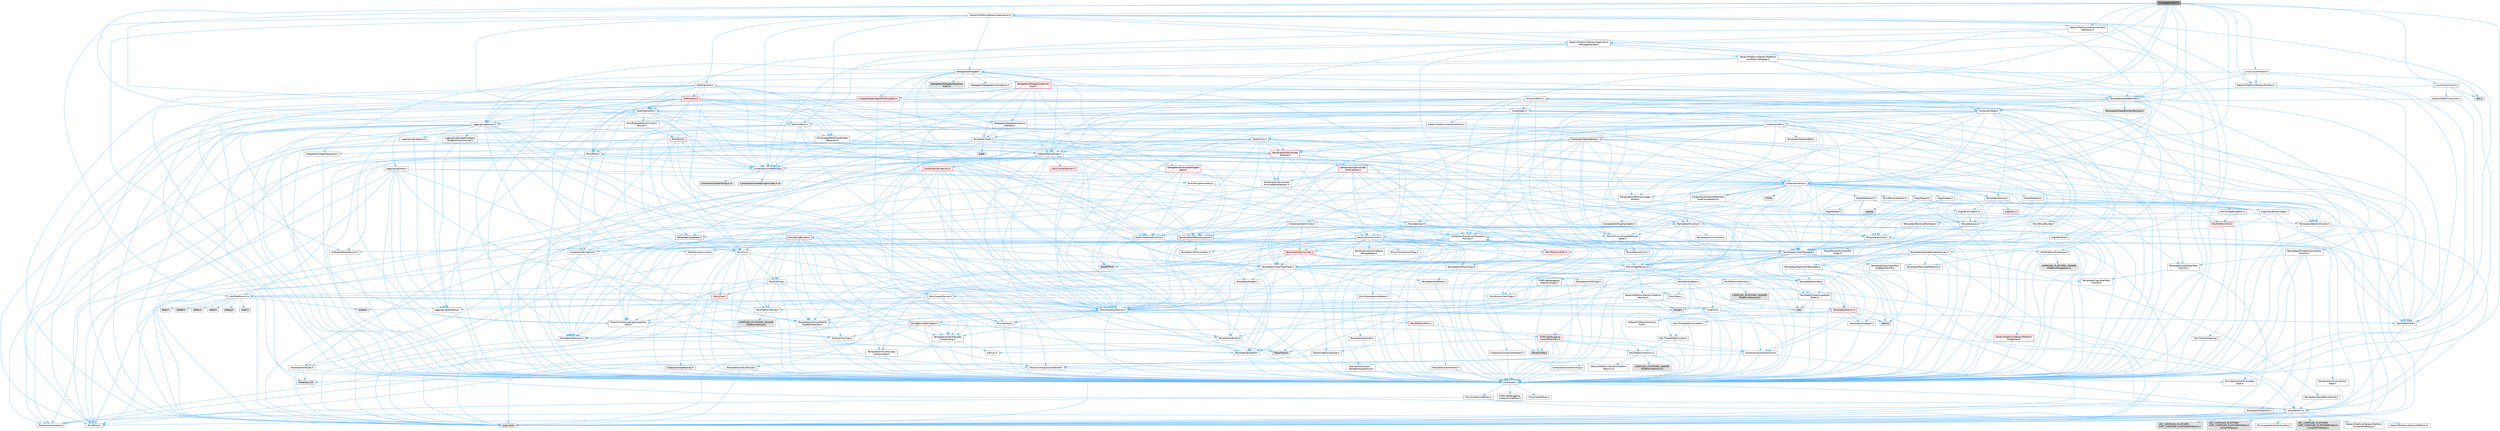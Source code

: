 digraph "LinuxApplication.h"
{
 // INTERACTIVE_SVG=YES
 // LATEX_PDF_SIZE
  bgcolor="transparent";
  edge [fontname=Helvetica,fontsize=10,labelfontname=Helvetica,labelfontsize=10];
  node [fontname=Helvetica,fontsize=10,shape=box,height=0.2,width=0.4];
  Node1 [id="Node000001",label="LinuxApplication.h",height=0.2,width=0.4,color="gray40", fillcolor="grey60", style="filled", fontcolor="black",tooltip=" "];
  Node1 -> Node2 [id="edge1_Node000001_Node000002",color="steelblue1",style="solid",tooltip=" "];
  Node2 [id="Node000002",label="CoreTypes.h",height=0.2,width=0.4,color="grey40", fillcolor="white", style="filled",URL="$dc/dec/CoreTypes_8h.html",tooltip=" "];
  Node2 -> Node3 [id="edge2_Node000002_Node000003",color="steelblue1",style="solid",tooltip=" "];
  Node3 [id="Node000003",label="HAL/Platform.h",height=0.2,width=0.4,color="grey40", fillcolor="white", style="filled",URL="$d9/dd0/Platform_8h.html",tooltip=" "];
  Node3 -> Node4 [id="edge3_Node000003_Node000004",color="steelblue1",style="solid",tooltip=" "];
  Node4 [id="Node000004",label="Misc/Build.h",height=0.2,width=0.4,color="grey40", fillcolor="white", style="filled",URL="$d3/dbb/Build_8h.html",tooltip=" "];
  Node3 -> Node5 [id="edge4_Node000003_Node000005",color="steelblue1",style="solid",tooltip=" "];
  Node5 [id="Node000005",label="Misc/LargeWorldCoordinates.h",height=0.2,width=0.4,color="grey40", fillcolor="white", style="filled",URL="$d2/dcb/LargeWorldCoordinates_8h.html",tooltip=" "];
  Node3 -> Node6 [id="edge5_Node000003_Node000006",color="steelblue1",style="solid",tooltip=" "];
  Node6 [id="Node000006",label="type_traits",height=0.2,width=0.4,color="grey60", fillcolor="#E0E0E0", style="filled",tooltip=" "];
  Node3 -> Node7 [id="edge6_Node000003_Node000007",color="steelblue1",style="solid",tooltip=" "];
  Node7 [id="Node000007",label="PreprocessorHelpers.h",height=0.2,width=0.4,color="grey40", fillcolor="white", style="filled",URL="$db/ddb/PreprocessorHelpers_8h.html",tooltip=" "];
  Node3 -> Node8 [id="edge7_Node000003_Node000008",color="steelblue1",style="solid",tooltip=" "];
  Node8 [id="Node000008",label="UBT_COMPILED_PLATFORM\l/UBT_COMPILED_PLATFORMPlatform\lCompilerPreSetup.h",height=0.2,width=0.4,color="grey60", fillcolor="#E0E0E0", style="filled",tooltip=" "];
  Node3 -> Node9 [id="edge8_Node000003_Node000009",color="steelblue1",style="solid",tooltip=" "];
  Node9 [id="Node000009",label="GenericPlatform/GenericPlatform\lCompilerPreSetup.h",height=0.2,width=0.4,color="grey40", fillcolor="white", style="filled",URL="$d9/dc8/GenericPlatformCompilerPreSetup_8h.html",tooltip=" "];
  Node3 -> Node10 [id="edge9_Node000003_Node000010",color="steelblue1",style="solid",tooltip=" "];
  Node10 [id="Node000010",label="GenericPlatform/GenericPlatform.h",height=0.2,width=0.4,color="grey40", fillcolor="white", style="filled",URL="$d6/d84/GenericPlatform_8h.html",tooltip=" "];
  Node3 -> Node11 [id="edge10_Node000003_Node000011",color="steelblue1",style="solid",tooltip=" "];
  Node11 [id="Node000011",label="UBT_COMPILED_PLATFORM\l/UBT_COMPILED_PLATFORMPlatform.h",height=0.2,width=0.4,color="grey60", fillcolor="#E0E0E0", style="filled",tooltip=" "];
  Node3 -> Node12 [id="edge11_Node000003_Node000012",color="steelblue1",style="solid",tooltip=" "];
  Node12 [id="Node000012",label="UBT_COMPILED_PLATFORM\l/UBT_COMPILED_PLATFORMPlatform\lCompilerSetup.h",height=0.2,width=0.4,color="grey60", fillcolor="#E0E0E0", style="filled",tooltip=" "];
  Node2 -> Node13 [id="edge12_Node000002_Node000013",color="steelblue1",style="solid",tooltip=" "];
  Node13 [id="Node000013",label="ProfilingDebugging\l/UMemoryDefines.h",height=0.2,width=0.4,color="grey40", fillcolor="white", style="filled",URL="$d2/da2/UMemoryDefines_8h.html",tooltip=" "];
  Node2 -> Node14 [id="edge13_Node000002_Node000014",color="steelblue1",style="solid",tooltip=" "];
  Node14 [id="Node000014",label="Misc/CoreMiscDefines.h",height=0.2,width=0.4,color="grey40", fillcolor="white", style="filled",URL="$da/d38/CoreMiscDefines_8h.html",tooltip=" "];
  Node14 -> Node3 [id="edge14_Node000014_Node000003",color="steelblue1",style="solid",tooltip=" "];
  Node14 -> Node7 [id="edge15_Node000014_Node000007",color="steelblue1",style="solid",tooltip=" "];
  Node2 -> Node15 [id="edge16_Node000002_Node000015",color="steelblue1",style="solid",tooltip=" "];
  Node15 [id="Node000015",label="Misc/CoreDefines.h",height=0.2,width=0.4,color="grey40", fillcolor="white", style="filled",URL="$d3/dd2/CoreDefines_8h.html",tooltip=" "];
  Node1 -> Node16 [id="edge17_Node000001_Node000016",color="steelblue1",style="solid",tooltip=" "];
  Node16 [id="Node000016",label="HAL/UnrealMemory.h",height=0.2,width=0.4,color="grey40", fillcolor="white", style="filled",URL="$d9/d96/UnrealMemory_8h.html",tooltip=" "];
  Node16 -> Node2 [id="edge18_Node000016_Node000002",color="steelblue1",style="solid",tooltip=" "];
  Node16 -> Node17 [id="edge19_Node000016_Node000017",color="steelblue1",style="solid",tooltip=" "];
  Node17 [id="Node000017",label="GenericPlatform/GenericPlatform\lMemory.h",height=0.2,width=0.4,color="grey40", fillcolor="white", style="filled",URL="$dd/d22/GenericPlatformMemory_8h.html",tooltip=" "];
  Node17 -> Node18 [id="edge20_Node000017_Node000018",color="steelblue1",style="solid",tooltip=" "];
  Node18 [id="Node000018",label="CoreFwd.h",height=0.2,width=0.4,color="grey40", fillcolor="white", style="filled",URL="$d1/d1e/CoreFwd_8h.html",tooltip=" "];
  Node18 -> Node2 [id="edge21_Node000018_Node000002",color="steelblue1",style="solid",tooltip=" "];
  Node18 -> Node19 [id="edge22_Node000018_Node000019",color="steelblue1",style="solid",tooltip=" "];
  Node19 [id="Node000019",label="Containers/ContainersFwd.h",height=0.2,width=0.4,color="grey40", fillcolor="white", style="filled",URL="$d4/d0a/ContainersFwd_8h.html",tooltip=" "];
  Node19 -> Node3 [id="edge23_Node000019_Node000003",color="steelblue1",style="solid",tooltip=" "];
  Node19 -> Node2 [id="edge24_Node000019_Node000002",color="steelblue1",style="solid",tooltip=" "];
  Node19 -> Node20 [id="edge25_Node000019_Node000020",color="steelblue1",style="solid",tooltip=" "];
  Node20 [id="Node000020",label="Traits/IsContiguousContainer.h",height=0.2,width=0.4,color="grey40", fillcolor="white", style="filled",URL="$d5/d3c/IsContiguousContainer_8h.html",tooltip=" "];
  Node20 -> Node2 [id="edge26_Node000020_Node000002",color="steelblue1",style="solid",tooltip=" "];
  Node20 -> Node21 [id="edge27_Node000020_Node000021",color="steelblue1",style="solid",tooltip=" "];
  Node21 [id="Node000021",label="Misc/StaticAssertComplete\lType.h",height=0.2,width=0.4,color="grey40", fillcolor="white", style="filled",URL="$d5/d4e/StaticAssertCompleteType_8h.html",tooltip=" "];
  Node20 -> Node22 [id="edge28_Node000020_Node000022",color="steelblue1",style="solid",tooltip=" "];
  Node22 [id="Node000022",label="initializer_list",height=0.2,width=0.4,color="grey60", fillcolor="#E0E0E0", style="filled",tooltip=" "];
  Node18 -> Node23 [id="edge29_Node000018_Node000023",color="steelblue1",style="solid",tooltip=" "];
  Node23 [id="Node000023",label="Math/MathFwd.h",height=0.2,width=0.4,color="grey40", fillcolor="white", style="filled",URL="$d2/d10/MathFwd_8h.html",tooltip=" "];
  Node23 -> Node3 [id="edge30_Node000023_Node000003",color="steelblue1",style="solid",tooltip=" "];
  Node18 -> Node24 [id="edge31_Node000018_Node000024",color="steelblue1",style="solid",tooltip=" "];
  Node24 [id="Node000024",label="UObject/UObjectHierarchy\lFwd.h",height=0.2,width=0.4,color="grey40", fillcolor="white", style="filled",URL="$d3/d13/UObjectHierarchyFwd_8h.html",tooltip=" "];
  Node17 -> Node2 [id="edge32_Node000017_Node000002",color="steelblue1",style="solid",tooltip=" "];
  Node17 -> Node25 [id="edge33_Node000017_Node000025",color="steelblue1",style="solid",tooltip=" "];
  Node25 [id="Node000025",label="HAL/PlatformString.h",height=0.2,width=0.4,color="grey40", fillcolor="white", style="filled",URL="$db/db5/PlatformString_8h.html",tooltip=" "];
  Node25 -> Node2 [id="edge34_Node000025_Node000002",color="steelblue1",style="solid",tooltip=" "];
  Node25 -> Node26 [id="edge35_Node000025_Node000026",color="steelblue1",style="solid",tooltip=" "];
  Node26 [id="Node000026",label="COMPILED_PLATFORM_HEADER\l(PlatformString.h)",height=0.2,width=0.4,color="grey60", fillcolor="#E0E0E0", style="filled",tooltip=" "];
  Node17 -> Node27 [id="edge36_Node000017_Node000027",color="steelblue1",style="solid",tooltip=" "];
  Node27 [id="Node000027",label="string.h",height=0.2,width=0.4,color="grey60", fillcolor="#E0E0E0", style="filled",tooltip=" "];
  Node17 -> Node28 [id="edge37_Node000017_Node000028",color="steelblue1",style="solid",tooltip=" "];
  Node28 [id="Node000028",label="wchar.h",height=0.2,width=0.4,color="grey60", fillcolor="#E0E0E0", style="filled",tooltip=" "];
  Node16 -> Node29 [id="edge38_Node000016_Node000029",color="steelblue1",style="solid",tooltip=" "];
  Node29 [id="Node000029",label="HAL/MemoryBase.h",height=0.2,width=0.4,color="grey40", fillcolor="white", style="filled",URL="$d6/d9f/MemoryBase_8h.html",tooltip=" "];
  Node29 -> Node2 [id="edge39_Node000029_Node000002",color="steelblue1",style="solid",tooltip=" "];
  Node29 -> Node30 [id="edge40_Node000029_Node000030",color="steelblue1",style="solid",tooltip=" "];
  Node30 [id="Node000030",label="HAL/PlatformAtomics.h",height=0.2,width=0.4,color="grey40", fillcolor="white", style="filled",URL="$d3/d36/PlatformAtomics_8h.html",tooltip=" "];
  Node30 -> Node2 [id="edge41_Node000030_Node000002",color="steelblue1",style="solid",tooltip=" "];
  Node30 -> Node31 [id="edge42_Node000030_Node000031",color="steelblue1",style="solid",tooltip=" "];
  Node31 [id="Node000031",label="GenericPlatform/GenericPlatform\lAtomics.h",height=0.2,width=0.4,color="grey40", fillcolor="white", style="filled",URL="$da/d72/GenericPlatformAtomics_8h.html",tooltip=" "];
  Node31 -> Node2 [id="edge43_Node000031_Node000002",color="steelblue1",style="solid",tooltip=" "];
  Node30 -> Node32 [id="edge44_Node000030_Node000032",color="steelblue1",style="solid",tooltip=" "];
  Node32 [id="Node000032",label="COMPILED_PLATFORM_HEADER\l(PlatformAtomics.h)",height=0.2,width=0.4,color="grey60", fillcolor="#E0E0E0", style="filled",tooltip=" "];
  Node29 -> Node33 [id="edge45_Node000029_Node000033",color="steelblue1",style="solid",tooltip=" "];
  Node33 [id="Node000033",label="HAL/PlatformCrt.h",height=0.2,width=0.4,color="grey40", fillcolor="white", style="filled",URL="$d8/d75/PlatformCrt_8h.html",tooltip=" "];
  Node33 -> Node34 [id="edge46_Node000033_Node000034",color="steelblue1",style="solid",tooltip=" "];
  Node34 [id="Node000034",label="new",height=0.2,width=0.4,color="grey60", fillcolor="#E0E0E0", style="filled",tooltip=" "];
  Node33 -> Node28 [id="edge47_Node000033_Node000028",color="steelblue1",style="solid",tooltip=" "];
  Node33 -> Node35 [id="edge48_Node000033_Node000035",color="steelblue1",style="solid",tooltip=" "];
  Node35 [id="Node000035",label="stddef.h",height=0.2,width=0.4,color="grey60", fillcolor="#E0E0E0", style="filled",tooltip=" "];
  Node33 -> Node36 [id="edge49_Node000033_Node000036",color="steelblue1",style="solid",tooltip=" "];
  Node36 [id="Node000036",label="stdlib.h",height=0.2,width=0.4,color="grey60", fillcolor="#E0E0E0", style="filled",tooltip=" "];
  Node33 -> Node37 [id="edge50_Node000033_Node000037",color="steelblue1",style="solid",tooltip=" "];
  Node37 [id="Node000037",label="stdio.h",height=0.2,width=0.4,color="grey60", fillcolor="#E0E0E0", style="filled",tooltip=" "];
  Node33 -> Node38 [id="edge51_Node000033_Node000038",color="steelblue1",style="solid",tooltip=" "];
  Node38 [id="Node000038",label="stdarg.h",height=0.2,width=0.4,color="grey60", fillcolor="#E0E0E0", style="filled",tooltip=" "];
  Node33 -> Node39 [id="edge52_Node000033_Node000039",color="steelblue1",style="solid",tooltip=" "];
  Node39 [id="Node000039",label="math.h",height=0.2,width=0.4,color="grey60", fillcolor="#E0E0E0", style="filled",tooltip=" "];
  Node33 -> Node40 [id="edge53_Node000033_Node000040",color="steelblue1",style="solid",tooltip=" "];
  Node40 [id="Node000040",label="float.h",height=0.2,width=0.4,color="grey60", fillcolor="#E0E0E0", style="filled",tooltip=" "];
  Node33 -> Node27 [id="edge54_Node000033_Node000027",color="steelblue1",style="solid",tooltip=" "];
  Node29 -> Node41 [id="edge55_Node000029_Node000041",color="steelblue1",style="solid",tooltip=" "];
  Node41 [id="Node000041",label="Misc/Exec.h",height=0.2,width=0.4,color="grey40", fillcolor="white", style="filled",URL="$de/ddb/Exec_8h.html",tooltip=" "];
  Node41 -> Node2 [id="edge56_Node000041_Node000002",color="steelblue1",style="solid",tooltip=" "];
  Node41 -> Node42 [id="edge57_Node000041_Node000042",color="steelblue1",style="solid",tooltip=" "];
  Node42 [id="Node000042",label="Misc/AssertionMacros.h",height=0.2,width=0.4,color="grey40", fillcolor="white", style="filled",URL="$d0/dfa/AssertionMacros_8h.html",tooltip=" "];
  Node42 -> Node2 [id="edge58_Node000042_Node000002",color="steelblue1",style="solid",tooltip=" "];
  Node42 -> Node3 [id="edge59_Node000042_Node000003",color="steelblue1",style="solid",tooltip=" "];
  Node42 -> Node43 [id="edge60_Node000042_Node000043",color="steelblue1",style="solid",tooltip=" "];
  Node43 [id="Node000043",label="HAL/PlatformMisc.h",height=0.2,width=0.4,color="red", fillcolor="#FFF0F0", style="filled",URL="$d0/df5/PlatformMisc_8h.html",tooltip=" "];
  Node43 -> Node2 [id="edge61_Node000043_Node000002",color="steelblue1",style="solid",tooltip=" "];
  Node43 -> Node54 [id="edge62_Node000043_Node000054",color="steelblue1",style="solid",tooltip=" "];
  Node54 [id="Node000054",label="ProfilingDebugging\l/CpuProfilerTrace.h",height=0.2,width=0.4,color="red", fillcolor="#FFF0F0", style="filled",URL="$da/dcb/CpuProfilerTrace_8h.html",tooltip=" "];
  Node54 -> Node2 [id="edge63_Node000054_Node000002",color="steelblue1",style="solid",tooltip=" "];
  Node54 -> Node19 [id="edge64_Node000054_Node000019",color="steelblue1",style="solid",tooltip=" "];
  Node54 -> Node30 [id="edge65_Node000054_Node000030",color="steelblue1",style="solid",tooltip=" "];
  Node54 -> Node7 [id="edge66_Node000054_Node000007",color="steelblue1",style="solid",tooltip=" "];
  Node54 -> Node4 [id="edge67_Node000054_Node000004",color="steelblue1",style="solid",tooltip=" "];
  Node54 -> Node55 [id="edge68_Node000054_Node000055",color="steelblue1",style="solid",tooltip=" "];
  Node55 [id="Node000055",label="Trace/Config.h",height=0.2,width=0.4,color="grey60", fillcolor="#E0E0E0", style="filled",tooltip=" "];
  Node54 -> Node58 [id="edge69_Node000054_Node000058",color="steelblue1",style="solid",tooltip=" "];
  Node58 [id="Node000058",label="Trace/Trace.h",height=0.2,width=0.4,color="grey60", fillcolor="#E0E0E0", style="filled",tooltip=" "];
  Node42 -> Node7 [id="edge70_Node000042_Node000007",color="steelblue1",style="solid",tooltip=" "];
  Node42 -> Node59 [id="edge71_Node000042_Node000059",color="steelblue1",style="solid",tooltip=" "];
  Node59 [id="Node000059",label="Templates/EnableIf.h",height=0.2,width=0.4,color="grey40", fillcolor="white", style="filled",URL="$d7/d60/EnableIf_8h.html",tooltip=" "];
  Node59 -> Node2 [id="edge72_Node000059_Node000002",color="steelblue1",style="solid",tooltip=" "];
  Node42 -> Node60 [id="edge73_Node000042_Node000060",color="steelblue1",style="solid",tooltip=" "];
  Node60 [id="Node000060",label="Templates/IsArrayOrRefOf\lTypeByPredicate.h",height=0.2,width=0.4,color="grey40", fillcolor="white", style="filled",URL="$d6/da1/IsArrayOrRefOfTypeByPredicate_8h.html",tooltip=" "];
  Node60 -> Node2 [id="edge74_Node000060_Node000002",color="steelblue1",style="solid",tooltip=" "];
  Node42 -> Node61 [id="edge75_Node000042_Node000061",color="steelblue1",style="solid",tooltip=" "];
  Node61 [id="Node000061",label="Templates/IsValidVariadic\lFunctionArg.h",height=0.2,width=0.4,color="grey40", fillcolor="white", style="filled",URL="$d0/dc8/IsValidVariadicFunctionArg_8h.html",tooltip=" "];
  Node61 -> Node2 [id="edge76_Node000061_Node000002",color="steelblue1",style="solid",tooltip=" "];
  Node61 -> Node62 [id="edge77_Node000061_Node000062",color="steelblue1",style="solid",tooltip=" "];
  Node62 [id="Node000062",label="IsEnum.h",height=0.2,width=0.4,color="grey40", fillcolor="white", style="filled",URL="$d4/de5/IsEnum_8h.html",tooltip=" "];
  Node61 -> Node6 [id="edge78_Node000061_Node000006",color="steelblue1",style="solid",tooltip=" "];
  Node42 -> Node63 [id="edge79_Node000042_Node000063",color="steelblue1",style="solid",tooltip=" "];
  Node63 [id="Node000063",label="Traits/IsCharEncodingCompatible\lWith.h",height=0.2,width=0.4,color="grey40", fillcolor="white", style="filled",URL="$df/dd1/IsCharEncodingCompatibleWith_8h.html",tooltip=" "];
  Node63 -> Node6 [id="edge80_Node000063_Node000006",color="steelblue1",style="solid",tooltip=" "];
  Node63 -> Node64 [id="edge81_Node000063_Node000064",color="steelblue1",style="solid",tooltip=" "];
  Node64 [id="Node000064",label="Traits/IsCharType.h",height=0.2,width=0.4,color="grey40", fillcolor="white", style="filled",URL="$db/d51/IsCharType_8h.html",tooltip=" "];
  Node64 -> Node2 [id="edge82_Node000064_Node000002",color="steelblue1",style="solid",tooltip=" "];
  Node42 -> Node65 [id="edge83_Node000042_Node000065",color="steelblue1",style="solid",tooltip=" "];
  Node65 [id="Node000065",label="Misc/VarArgs.h",height=0.2,width=0.4,color="grey40", fillcolor="white", style="filled",URL="$d5/d6f/VarArgs_8h.html",tooltip=" "];
  Node65 -> Node2 [id="edge84_Node000065_Node000002",color="steelblue1",style="solid",tooltip=" "];
  Node42 -> Node66 [id="edge85_Node000042_Node000066",color="steelblue1",style="solid",tooltip=" "];
  Node66 [id="Node000066",label="String/FormatStringSan.h",height=0.2,width=0.4,color="red", fillcolor="#FFF0F0", style="filled",URL="$d3/d8b/FormatStringSan_8h.html",tooltip=" "];
  Node66 -> Node6 [id="edge86_Node000066_Node000006",color="steelblue1",style="solid",tooltip=" "];
  Node66 -> Node2 [id="edge87_Node000066_Node000002",color="steelblue1",style="solid",tooltip=" "];
  Node66 -> Node67 [id="edge88_Node000066_Node000067",color="steelblue1",style="solid",tooltip=" "];
  Node67 [id="Node000067",label="Templates/Requires.h",height=0.2,width=0.4,color="grey40", fillcolor="white", style="filled",URL="$dc/d96/Requires_8h.html",tooltip=" "];
  Node67 -> Node59 [id="edge89_Node000067_Node000059",color="steelblue1",style="solid",tooltip=" "];
  Node67 -> Node6 [id="edge90_Node000067_Node000006",color="steelblue1",style="solid",tooltip=" "];
  Node66 -> Node68 [id="edge91_Node000066_Node000068",color="steelblue1",style="solid",tooltip=" "];
  Node68 [id="Node000068",label="Templates/Identity.h",height=0.2,width=0.4,color="grey40", fillcolor="white", style="filled",URL="$d0/dd5/Identity_8h.html",tooltip=" "];
  Node66 -> Node61 [id="edge92_Node000066_Node000061",color="steelblue1",style="solid",tooltip=" "];
  Node66 -> Node64 [id="edge93_Node000066_Node000064",color="steelblue1",style="solid",tooltip=" "];
  Node66 -> Node19 [id="edge94_Node000066_Node000019",color="steelblue1",style="solid",tooltip=" "];
  Node42 -> Node72 [id="edge95_Node000042_Node000072",color="steelblue1",style="solid",tooltip=" "];
  Node72 [id="Node000072",label="atomic",height=0.2,width=0.4,color="grey60", fillcolor="#E0E0E0", style="filled",tooltip=" "];
  Node29 -> Node73 [id="edge96_Node000029_Node000073",color="steelblue1",style="solid",tooltip=" "];
  Node73 [id="Node000073",label="Misc/OutputDevice.h",height=0.2,width=0.4,color="grey40", fillcolor="white", style="filled",URL="$d7/d32/OutputDevice_8h.html",tooltip=" "];
  Node73 -> Node18 [id="edge97_Node000073_Node000018",color="steelblue1",style="solid",tooltip=" "];
  Node73 -> Node2 [id="edge98_Node000073_Node000002",color="steelblue1",style="solid",tooltip=" "];
  Node73 -> Node74 [id="edge99_Node000073_Node000074",color="steelblue1",style="solid",tooltip=" "];
  Node74 [id="Node000074",label="Logging/LogVerbosity.h",height=0.2,width=0.4,color="grey40", fillcolor="white", style="filled",URL="$d2/d8f/LogVerbosity_8h.html",tooltip=" "];
  Node74 -> Node2 [id="edge100_Node000074_Node000002",color="steelblue1",style="solid",tooltip=" "];
  Node73 -> Node65 [id="edge101_Node000073_Node000065",color="steelblue1",style="solid",tooltip=" "];
  Node73 -> Node60 [id="edge102_Node000073_Node000060",color="steelblue1",style="solid",tooltip=" "];
  Node73 -> Node61 [id="edge103_Node000073_Node000061",color="steelblue1",style="solid",tooltip=" "];
  Node73 -> Node63 [id="edge104_Node000073_Node000063",color="steelblue1",style="solid",tooltip=" "];
  Node29 -> Node75 [id="edge105_Node000029_Node000075",color="steelblue1",style="solid",tooltip=" "];
  Node75 [id="Node000075",label="Templates/Atomic.h",height=0.2,width=0.4,color="red", fillcolor="#FFF0F0", style="filled",URL="$d3/d91/Atomic_8h.html",tooltip=" "];
  Node75 -> Node76 [id="edge106_Node000075_Node000076",color="steelblue1",style="solid",tooltip=" "];
  Node76 [id="Node000076",label="HAL/ThreadSafeCounter.h",height=0.2,width=0.4,color="grey40", fillcolor="white", style="filled",URL="$dc/dc9/ThreadSafeCounter_8h.html",tooltip=" "];
  Node76 -> Node2 [id="edge107_Node000076_Node000002",color="steelblue1",style="solid",tooltip=" "];
  Node76 -> Node30 [id="edge108_Node000076_Node000030",color="steelblue1",style="solid",tooltip=" "];
  Node75 -> Node77 [id="edge109_Node000075_Node000077",color="steelblue1",style="solid",tooltip=" "];
  Node77 [id="Node000077",label="HAL/ThreadSafeCounter64.h",height=0.2,width=0.4,color="grey40", fillcolor="white", style="filled",URL="$d0/d12/ThreadSafeCounter64_8h.html",tooltip=" "];
  Node77 -> Node2 [id="edge110_Node000077_Node000002",color="steelblue1",style="solid",tooltip=" "];
  Node77 -> Node76 [id="edge111_Node000077_Node000076",color="steelblue1",style="solid",tooltip=" "];
  Node75 -> Node78 [id="edge112_Node000075_Node000078",color="steelblue1",style="solid",tooltip=" "];
  Node78 [id="Node000078",label="Templates/IsIntegral.h",height=0.2,width=0.4,color="grey40", fillcolor="white", style="filled",URL="$da/d64/IsIntegral_8h.html",tooltip=" "];
  Node78 -> Node2 [id="edge113_Node000078_Node000002",color="steelblue1",style="solid",tooltip=" "];
  Node75 -> Node72 [id="edge114_Node000075_Node000072",color="steelblue1",style="solid",tooltip=" "];
  Node16 -> Node84 [id="edge115_Node000016_Node000084",color="steelblue1",style="solid",tooltip=" "];
  Node84 [id="Node000084",label="HAL/PlatformMemory.h",height=0.2,width=0.4,color="grey40", fillcolor="white", style="filled",URL="$de/d68/PlatformMemory_8h.html",tooltip=" "];
  Node84 -> Node2 [id="edge116_Node000084_Node000002",color="steelblue1",style="solid",tooltip=" "];
  Node84 -> Node17 [id="edge117_Node000084_Node000017",color="steelblue1",style="solid",tooltip=" "];
  Node84 -> Node85 [id="edge118_Node000084_Node000085",color="steelblue1",style="solid",tooltip=" "];
  Node85 [id="Node000085",label="COMPILED_PLATFORM_HEADER\l(PlatformMemory.h)",height=0.2,width=0.4,color="grey60", fillcolor="#E0E0E0", style="filled",tooltip=" "];
  Node16 -> Node86 [id="edge119_Node000016_Node000086",color="steelblue1",style="solid",tooltip=" "];
  Node86 [id="Node000086",label="ProfilingDebugging\l/MemoryTrace.h",height=0.2,width=0.4,color="grey40", fillcolor="white", style="filled",URL="$da/dd7/MemoryTrace_8h.html",tooltip=" "];
  Node86 -> Node3 [id="edge120_Node000086_Node000003",color="steelblue1",style="solid",tooltip=" "];
  Node86 -> Node50 [id="edge121_Node000086_Node000050",color="steelblue1",style="solid",tooltip=" "];
  Node50 [id="Node000050",label="Misc/EnumClassFlags.h",height=0.2,width=0.4,color="grey40", fillcolor="white", style="filled",URL="$d8/de7/EnumClassFlags_8h.html",tooltip=" "];
  Node86 -> Node55 [id="edge122_Node000086_Node000055",color="steelblue1",style="solid",tooltip=" "];
  Node86 -> Node58 [id="edge123_Node000086_Node000058",color="steelblue1",style="solid",tooltip=" "];
  Node16 -> Node87 [id="edge124_Node000016_Node000087",color="steelblue1",style="solid",tooltip=" "];
  Node87 [id="Node000087",label="Templates/IsPointer.h",height=0.2,width=0.4,color="grey40", fillcolor="white", style="filled",URL="$d7/d05/IsPointer_8h.html",tooltip=" "];
  Node87 -> Node2 [id="edge125_Node000087_Node000002",color="steelblue1",style="solid",tooltip=" "];
  Node1 -> Node88 [id="edge126_Node000001_Node000088",color="steelblue1",style="solid",tooltip=" "];
  Node88 [id="Node000088",label="Containers/Array.h",height=0.2,width=0.4,color="grey40", fillcolor="white", style="filled",URL="$df/dd0/Array_8h.html",tooltip=" "];
  Node88 -> Node2 [id="edge127_Node000088_Node000002",color="steelblue1",style="solid",tooltip=" "];
  Node88 -> Node42 [id="edge128_Node000088_Node000042",color="steelblue1",style="solid",tooltip=" "];
  Node88 -> Node89 [id="edge129_Node000088_Node000089",color="steelblue1",style="solid",tooltip=" "];
  Node89 [id="Node000089",label="Misc/IntrusiveUnsetOptional\lState.h",height=0.2,width=0.4,color="grey40", fillcolor="white", style="filled",URL="$d2/d0a/IntrusiveUnsetOptionalState_8h.html",tooltip=" "];
  Node89 -> Node90 [id="edge130_Node000089_Node000090",color="steelblue1",style="solid",tooltip=" "];
  Node90 [id="Node000090",label="Misc/OptionalFwd.h",height=0.2,width=0.4,color="grey40", fillcolor="white", style="filled",URL="$dc/d50/OptionalFwd_8h.html",tooltip=" "];
  Node88 -> Node91 [id="edge131_Node000088_Node000091",color="steelblue1",style="solid",tooltip=" "];
  Node91 [id="Node000091",label="Misc/ReverseIterate.h",height=0.2,width=0.4,color="grey40", fillcolor="white", style="filled",URL="$db/de3/ReverseIterate_8h.html",tooltip=" "];
  Node91 -> Node3 [id="edge132_Node000091_Node000003",color="steelblue1",style="solid",tooltip=" "];
  Node91 -> Node92 [id="edge133_Node000091_Node000092",color="steelblue1",style="solid",tooltip=" "];
  Node92 [id="Node000092",label="iterator",height=0.2,width=0.4,color="grey60", fillcolor="#E0E0E0", style="filled",tooltip=" "];
  Node88 -> Node16 [id="edge134_Node000088_Node000016",color="steelblue1",style="solid",tooltip=" "];
  Node88 -> Node93 [id="edge135_Node000088_Node000093",color="steelblue1",style="solid",tooltip=" "];
  Node93 [id="Node000093",label="Templates/UnrealTypeTraits.h",height=0.2,width=0.4,color="grey40", fillcolor="white", style="filled",URL="$d2/d2d/UnrealTypeTraits_8h.html",tooltip=" "];
  Node93 -> Node2 [id="edge136_Node000093_Node000002",color="steelblue1",style="solid",tooltip=" "];
  Node93 -> Node87 [id="edge137_Node000093_Node000087",color="steelblue1",style="solid",tooltip=" "];
  Node93 -> Node42 [id="edge138_Node000093_Node000042",color="steelblue1",style="solid",tooltip=" "];
  Node93 -> Node80 [id="edge139_Node000093_Node000080",color="steelblue1",style="solid",tooltip=" "];
  Node80 [id="Node000080",label="Templates/AndOrNot.h",height=0.2,width=0.4,color="grey40", fillcolor="white", style="filled",URL="$db/d0a/AndOrNot_8h.html",tooltip=" "];
  Node80 -> Node2 [id="edge140_Node000080_Node000002",color="steelblue1",style="solid",tooltip=" "];
  Node93 -> Node59 [id="edge141_Node000093_Node000059",color="steelblue1",style="solid",tooltip=" "];
  Node93 -> Node94 [id="edge142_Node000093_Node000094",color="steelblue1",style="solid",tooltip=" "];
  Node94 [id="Node000094",label="Templates/IsArithmetic.h",height=0.2,width=0.4,color="grey40", fillcolor="white", style="filled",URL="$d2/d5d/IsArithmetic_8h.html",tooltip=" "];
  Node94 -> Node2 [id="edge143_Node000094_Node000002",color="steelblue1",style="solid",tooltip=" "];
  Node93 -> Node62 [id="edge144_Node000093_Node000062",color="steelblue1",style="solid",tooltip=" "];
  Node93 -> Node95 [id="edge145_Node000093_Node000095",color="steelblue1",style="solid",tooltip=" "];
  Node95 [id="Node000095",label="Templates/Models.h",height=0.2,width=0.4,color="grey40", fillcolor="white", style="filled",URL="$d3/d0c/Models_8h.html",tooltip=" "];
  Node95 -> Node68 [id="edge146_Node000095_Node000068",color="steelblue1",style="solid",tooltip=" "];
  Node93 -> Node96 [id="edge147_Node000093_Node000096",color="steelblue1",style="solid",tooltip=" "];
  Node96 [id="Node000096",label="Templates/IsPODType.h",height=0.2,width=0.4,color="grey40", fillcolor="white", style="filled",URL="$d7/db1/IsPODType_8h.html",tooltip=" "];
  Node96 -> Node2 [id="edge148_Node000096_Node000002",color="steelblue1",style="solid",tooltip=" "];
  Node93 -> Node97 [id="edge149_Node000093_Node000097",color="steelblue1",style="solid",tooltip=" "];
  Node97 [id="Node000097",label="Templates/IsUECoreType.h",height=0.2,width=0.4,color="grey40", fillcolor="white", style="filled",URL="$d1/db8/IsUECoreType_8h.html",tooltip=" "];
  Node97 -> Node2 [id="edge150_Node000097_Node000002",color="steelblue1",style="solid",tooltip=" "];
  Node97 -> Node6 [id="edge151_Node000097_Node000006",color="steelblue1",style="solid",tooltip=" "];
  Node93 -> Node81 [id="edge152_Node000093_Node000081",color="steelblue1",style="solid",tooltip=" "];
  Node81 [id="Node000081",label="Templates/IsTriviallyCopy\lConstructible.h",height=0.2,width=0.4,color="grey40", fillcolor="white", style="filled",URL="$d3/d78/IsTriviallyCopyConstructible_8h.html",tooltip=" "];
  Node81 -> Node2 [id="edge153_Node000081_Node000002",color="steelblue1",style="solid",tooltip=" "];
  Node81 -> Node6 [id="edge154_Node000081_Node000006",color="steelblue1",style="solid",tooltip=" "];
  Node88 -> Node98 [id="edge155_Node000088_Node000098",color="steelblue1",style="solid",tooltip=" "];
  Node98 [id="Node000098",label="Templates/UnrealTemplate.h",height=0.2,width=0.4,color="grey40", fillcolor="white", style="filled",URL="$d4/d24/UnrealTemplate_8h.html",tooltip=" "];
  Node98 -> Node2 [id="edge156_Node000098_Node000002",color="steelblue1",style="solid",tooltip=" "];
  Node98 -> Node87 [id="edge157_Node000098_Node000087",color="steelblue1",style="solid",tooltip=" "];
  Node98 -> Node16 [id="edge158_Node000098_Node000016",color="steelblue1",style="solid",tooltip=" "];
  Node98 -> Node99 [id="edge159_Node000098_Node000099",color="steelblue1",style="solid",tooltip=" "];
  Node99 [id="Node000099",label="Templates/CopyQualifiers\lAndRefsFromTo.h",height=0.2,width=0.4,color="grey40", fillcolor="white", style="filled",URL="$d3/db3/CopyQualifiersAndRefsFromTo_8h.html",tooltip=" "];
  Node99 -> Node100 [id="edge160_Node000099_Node000100",color="steelblue1",style="solid",tooltip=" "];
  Node100 [id="Node000100",label="Templates/CopyQualifiers\lFromTo.h",height=0.2,width=0.4,color="grey40", fillcolor="white", style="filled",URL="$d5/db4/CopyQualifiersFromTo_8h.html",tooltip=" "];
  Node98 -> Node93 [id="edge161_Node000098_Node000093",color="steelblue1",style="solid",tooltip=" "];
  Node98 -> Node101 [id="edge162_Node000098_Node000101",color="steelblue1",style="solid",tooltip=" "];
  Node101 [id="Node000101",label="Templates/RemoveReference.h",height=0.2,width=0.4,color="grey40", fillcolor="white", style="filled",URL="$da/dbe/RemoveReference_8h.html",tooltip=" "];
  Node101 -> Node2 [id="edge163_Node000101_Node000002",color="steelblue1",style="solid",tooltip=" "];
  Node98 -> Node67 [id="edge164_Node000098_Node000067",color="steelblue1",style="solid",tooltip=" "];
  Node98 -> Node102 [id="edge165_Node000098_Node000102",color="steelblue1",style="solid",tooltip=" "];
  Node102 [id="Node000102",label="Templates/TypeCompatible\lBytes.h",height=0.2,width=0.4,color="grey40", fillcolor="white", style="filled",URL="$df/d0a/TypeCompatibleBytes_8h.html",tooltip=" "];
  Node102 -> Node2 [id="edge166_Node000102_Node000002",color="steelblue1",style="solid",tooltip=" "];
  Node102 -> Node27 [id="edge167_Node000102_Node000027",color="steelblue1",style="solid",tooltip=" "];
  Node102 -> Node34 [id="edge168_Node000102_Node000034",color="steelblue1",style="solid",tooltip=" "];
  Node102 -> Node6 [id="edge169_Node000102_Node000006",color="steelblue1",style="solid",tooltip=" "];
  Node98 -> Node68 [id="edge170_Node000098_Node000068",color="steelblue1",style="solid",tooltip=" "];
  Node98 -> Node20 [id="edge171_Node000098_Node000020",color="steelblue1",style="solid",tooltip=" "];
  Node98 -> Node103 [id="edge172_Node000098_Node000103",color="steelblue1",style="solid",tooltip=" "];
  Node103 [id="Node000103",label="Traits/UseBitwiseSwap.h",height=0.2,width=0.4,color="grey40", fillcolor="white", style="filled",URL="$db/df3/UseBitwiseSwap_8h.html",tooltip=" "];
  Node103 -> Node2 [id="edge173_Node000103_Node000002",color="steelblue1",style="solid",tooltip=" "];
  Node103 -> Node6 [id="edge174_Node000103_Node000006",color="steelblue1",style="solid",tooltip=" "];
  Node98 -> Node6 [id="edge175_Node000098_Node000006",color="steelblue1",style="solid",tooltip=" "];
  Node88 -> Node104 [id="edge176_Node000088_Node000104",color="steelblue1",style="solid",tooltip=" "];
  Node104 [id="Node000104",label="Containers/AllowShrinking.h",height=0.2,width=0.4,color="grey40", fillcolor="white", style="filled",URL="$d7/d1a/AllowShrinking_8h.html",tooltip=" "];
  Node104 -> Node2 [id="edge177_Node000104_Node000002",color="steelblue1",style="solid",tooltip=" "];
  Node88 -> Node105 [id="edge178_Node000088_Node000105",color="steelblue1",style="solid",tooltip=" "];
  Node105 [id="Node000105",label="Containers/ContainerAllocation\lPolicies.h",height=0.2,width=0.4,color="grey40", fillcolor="white", style="filled",URL="$d7/dff/ContainerAllocationPolicies_8h.html",tooltip=" "];
  Node105 -> Node2 [id="edge179_Node000105_Node000002",color="steelblue1",style="solid",tooltip=" "];
  Node105 -> Node106 [id="edge180_Node000105_Node000106",color="steelblue1",style="solid",tooltip=" "];
  Node106 [id="Node000106",label="Containers/ContainerHelpers.h",height=0.2,width=0.4,color="grey40", fillcolor="white", style="filled",URL="$d7/d33/ContainerHelpers_8h.html",tooltip=" "];
  Node106 -> Node2 [id="edge181_Node000106_Node000002",color="steelblue1",style="solid",tooltip=" "];
  Node105 -> Node105 [id="edge182_Node000105_Node000105",color="steelblue1",style="solid",tooltip=" "];
  Node105 -> Node107 [id="edge183_Node000105_Node000107",color="steelblue1",style="solid",tooltip=" "];
  Node107 [id="Node000107",label="HAL/PlatformMath.h",height=0.2,width=0.4,color="red", fillcolor="#FFF0F0", style="filled",URL="$dc/d53/PlatformMath_8h.html",tooltip=" "];
  Node107 -> Node2 [id="edge184_Node000107_Node000002",color="steelblue1",style="solid",tooltip=" "];
  Node105 -> Node16 [id="edge185_Node000105_Node000016",color="steelblue1",style="solid",tooltip=" "];
  Node105 -> Node48 [id="edge186_Node000105_Node000048",color="steelblue1",style="solid",tooltip=" "];
  Node48 [id="Node000048",label="Math/NumericLimits.h",height=0.2,width=0.4,color="grey40", fillcolor="white", style="filled",URL="$df/d1b/NumericLimits_8h.html",tooltip=" "];
  Node48 -> Node2 [id="edge187_Node000048_Node000002",color="steelblue1",style="solid",tooltip=" "];
  Node105 -> Node42 [id="edge188_Node000105_Node000042",color="steelblue1",style="solid",tooltip=" "];
  Node105 -> Node115 [id="edge189_Node000105_Node000115",color="steelblue1",style="solid",tooltip=" "];
  Node115 [id="Node000115",label="Templates/IsPolymorphic.h",height=0.2,width=0.4,color="grey40", fillcolor="white", style="filled",URL="$dc/d20/IsPolymorphic_8h.html",tooltip=" "];
  Node105 -> Node116 [id="edge190_Node000105_Node000116",color="steelblue1",style="solid",tooltip=" "];
  Node116 [id="Node000116",label="Templates/MemoryOps.h",height=0.2,width=0.4,color="red", fillcolor="#FFF0F0", style="filled",URL="$db/dea/MemoryOps_8h.html",tooltip=" "];
  Node116 -> Node2 [id="edge191_Node000116_Node000002",color="steelblue1",style="solid",tooltip=" "];
  Node116 -> Node16 [id="edge192_Node000116_Node000016",color="steelblue1",style="solid",tooltip=" "];
  Node116 -> Node81 [id="edge193_Node000116_Node000081",color="steelblue1",style="solid",tooltip=" "];
  Node116 -> Node67 [id="edge194_Node000116_Node000067",color="steelblue1",style="solid",tooltip=" "];
  Node116 -> Node93 [id="edge195_Node000116_Node000093",color="steelblue1",style="solid",tooltip=" "];
  Node116 -> Node103 [id="edge196_Node000116_Node000103",color="steelblue1",style="solid",tooltip=" "];
  Node116 -> Node34 [id="edge197_Node000116_Node000034",color="steelblue1",style="solid",tooltip=" "];
  Node116 -> Node6 [id="edge198_Node000116_Node000006",color="steelblue1",style="solid",tooltip=" "];
  Node105 -> Node102 [id="edge199_Node000105_Node000102",color="steelblue1",style="solid",tooltip=" "];
  Node105 -> Node6 [id="edge200_Node000105_Node000006",color="steelblue1",style="solid",tooltip=" "];
  Node88 -> Node117 [id="edge201_Node000088_Node000117",color="steelblue1",style="solid",tooltip=" "];
  Node117 [id="Node000117",label="Containers/ContainerElement\lTypeCompatibility.h",height=0.2,width=0.4,color="grey40", fillcolor="white", style="filled",URL="$df/ddf/ContainerElementTypeCompatibility_8h.html",tooltip=" "];
  Node117 -> Node2 [id="edge202_Node000117_Node000002",color="steelblue1",style="solid",tooltip=" "];
  Node117 -> Node93 [id="edge203_Node000117_Node000093",color="steelblue1",style="solid",tooltip=" "];
  Node88 -> Node118 [id="edge204_Node000088_Node000118",color="steelblue1",style="solid",tooltip=" "];
  Node118 [id="Node000118",label="Serialization/Archive.h",height=0.2,width=0.4,color="grey40", fillcolor="white", style="filled",URL="$d7/d3b/Archive_8h.html",tooltip=" "];
  Node118 -> Node18 [id="edge205_Node000118_Node000018",color="steelblue1",style="solid",tooltip=" "];
  Node118 -> Node2 [id="edge206_Node000118_Node000002",color="steelblue1",style="solid",tooltip=" "];
  Node118 -> Node119 [id="edge207_Node000118_Node000119",color="steelblue1",style="solid",tooltip=" "];
  Node119 [id="Node000119",label="HAL/PlatformProperties.h",height=0.2,width=0.4,color="grey40", fillcolor="white", style="filled",URL="$d9/db0/PlatformProperties_8h.html",tooltip=" "];
  Node119 -> Node2 [id="edge208_Node000119_Node000002",color="steelblue1",style="solid",tooltip=" "];
  Node119 -> Node120 [id="edge209_Node000119_Node000120",color="steelblue1",style="solid",tooltip=" "];
  Node120 [id="Node000120",label="GenericPlatform/GenericPlatform\lProperties.h",height=0.2,width=0.4,color="red", fillcolor="#FFF0F0", style="filled",URL="$d2/dcd/GenericPlatformProperties_8h.html",tooltip=" "];
  Node120 -> Node2 [id="edge210_Node000120_Node000002",color="steelblue1",style="solid",tooltip=" "];
  Node119 -> Node121 [id="edge211_Node000119_Node000121",color="steelblue1",style="solid",tooltip=" "];
  Node121 [id="Node000121",label="COMPILED_PLATFORM_HEADER\l(PlatformProperties.h)",height=0.2,width=0.4,color="grey60", fillcolor="#E0E0E0", style="filled",tooltip=" "];
  Node118 -> Node122 [id="edge212_Node000118_Node000122",color="steelblue1",style="solid",tooltip=" "];
  Node122 [id="Node000122",label="Internationalization\l/TextNamespaceFwd.h",height=0.2,width=0.4,color="grey40", fillcolor="white", style="filled",URL="$d8/d97/TextNamespaceFwd_8h.html",tooltip=" "];
  Node122 -> Node2 [id="edge213_Node000122_Node000002",color="steelblue1",style="solid",tooltip=" "];
  Node118 -> Node23 [id="edge214_Node000118_Node000023",color="steelblue1",style="solid",tooltip=" "];
  Node118 -> Node42 [id="edge215_Node000118_Node000042",color="steelblue1",style="solid",tooltip=" "];
  Node118 -> Node4 [id="edge216_Node000118_Node000004",color="steelblue1",style="solid",tooltip=" "];
  Node118 -> Node49 [id="edge217_Node000118_Node000049",color="steelblue1",style="solid",tooltip=" "];
  Node49 [id="Node000049",label="Misc/CompressionFlags.h",height=0.2,width=0.4,color="grey40", fillcolor="white", style="filled",URL="$d9/d76/CompressionFlags_8h.html",tooltip=" "];
  Node118 -> Node123 [id="edge218_Node000118_Node000123",color="steelblue1",style="solid",tooltip=" "];
  Node123 [id="Node000123",label="Misc/EngineVersionBase.h",height=0.2,width=0.4,color="grey40", fillcolor="white", style="filled",URL="$d5/d2b/EngineVersionBase_8h.html",tooltip=" "];
  Node123 -> Node2 [id="edge219_Node000123_Node000002",color="steelblue1",style="solid",tooltip=" "];
  Node118 -> Node65 [id="edge220_Node000118_Node000065",color="steelblue1",style="solid",tooltip=" "];
  Node118 -> Node124 [id="edge221_Node000118_Node000124",color="steelblue1",style="solid",tooltip=" "];
  Node124 [id="Node000124",label="Serialization/ArchiveCook\lData.h",height=0.2,width=0.4,color="grey40", fillcolor="white", style="filled",URL="$dc/db6/ArchiveCookData_8h.html",tooltip=" "];
  Node124 -> Node3 [id="edge222_Node000124_Node000003",color="steelblue1",style="solid",tooltip=" "];
  Node118 -> Node125 [id="edge223_Node000118_Node000125",color="steelblue1",style="solid",tooltip=" "];
  Node125 [id="Node000125",label="Serialization/ArchiveSave\lPackageData.h",height=0.2,width=0.4,color="grey40", fillcolor="white", style="filled",URL="$d1/d37/ArchiveSavePackageData_8h.html",tooltip=" "];
  Node118 -> Node59 [id="edge224_Node000118_Node000059",color="steelblue1",style="solid",tooltip=" "];
  Node118 -> Node60 [id="edge225_Node000118_Node000060",color="steelblue1",style="solid",tooltip=" "];
  Node118 -> Node126 [id="edge226_Node000118_Node000126",color="steelblue1",style="solid",tooltip=" "];
  Node126 [id="Node000126",label="Templates/IsEnumClass.h",height=0.2,width=0.4,color="grey40", fillcolor="white", style="filled",URL="$d7/d15/IsEnumClass_8h.html",tooltip=" "];
  Node126 -> Node2 [id="edge227_Node000126_Node000002",color="steelblue1",style="solid",tooltip=" "];
  Node126 -> Node80 [id="edge228_Node000126_Node000080",color="steelblue1",style="solid",tooltip=" "];
  Node118 -> Node112 [id="edge229_Node000118_Node000112",color="steelblue1",style="solid",tooltip=" "];
  Node112 [id="Node000112",label="Templates/IsSigned.h",height=0.2,width=0.4,color="grey40", fillcolor="white", style="filled",URL="$d8/dd8/IsSigned_8h.html",tooltip=" "];
  Node112 -> Node2 [id="edge230_Node000112_Node000002",color="steelblue1",style="solid",tooltip=" "];
  Node118 -> Node61 [id="edge231_Node000118_Node000061",color="steelblue1",style="solid",tooltip=" "];
  Node118 -> Node98 [id="edge232_Node000118_Node000098",color="steelblue1",style="solid",tooltip=" "];
  Node118 -> Node63 [id="edge233_Node000118_Node000063",color="steelblue1",style="solid",tooltip=" "];
  Node118 -> Node127 [id="edge234_Node000118_Node000127",color="steelblue1",style="solid",tooltip=" "];
  Node127 [id="Node000127",label="UObject/ObjectVersion.h",height=0.2,width=0.4,color="grey40", fillcolor="white", style="filled",URL="$da/d63/ObjectVersion_8h.html",tooltip=" "];
  Node127 -> Node2 [id="edge235_Node000127_Node000002",color="steelblue1",style="solid",tooltip=" "];
  Node88 -> Node128 [id="edge236_Node000088_Node000128",color="steelblue1",style="solid",tooltip=" "];
  Node128 [id="Node000128",label="Serialization/MemoryImage\lWriter.h",height=0.2,width=0.4,color="grey40", fillcolor="white", style="filled",URL="$d0/d08/MemoryImageWriter_8h.html",tooltip=" "];
  Node128 -> Node2 [id="edge237_Node000128_Node000002",color="steelblue1",style="solid",tooltip=" "];
  Node128 -> Node129 [id="edge238_Node000128_Node000129",color="steelblue1",style="solid",tooltip=" "];
  Node129 [id="Node000129",label="Serialization/MemoryLayout.h",height=0.2,width=0.4,color="red", fillcolor="#FFF0F0", style="filled",URL="$d7/d66/MemoryLayout_8h.html",tooltip=" "];
  Node129 -> Node45 [id="edge239_Node000129_Node000045",color="steelblue1",style="solid",tooltip=" "];
  Node45 [id="Node000045",label="Containers/StringFwd.h",height=0.2,width=0.4,color="grey40", fillcolor="white", style="filled",URL="$df/d37/StringFwd_8h.html",tooltip=" "];
  Node45 -> Node2 [id="edge240_Node000045_Node000002",color="steelblue1",style="solid",tooltip=" "];
  Node45 -> Node46 [id="edge241_Node000045_Node000046",color="steelblue1",style="solid",tooltip=" "];
  Node46 [id="Node000046",label="Traits/ElementType.h",height=0.2,width=0.4,color="grey40", fillcolor="white", style="filled",URL="$d5/d4f/ElementType_8h.html",tooltip=" "];
  Node46 -> Node3 [id="edge242_Node000046_Node000003",color="steelblue1",style="solid",tooltip=" "];
  Node46 -> Node22 [id="edge243_Node000046_Node000022",color="steelblue1",style="solid",tooltip=" "];
  Node46 -> Node6 [id="edge244_Node000046_Node000006",color="steelblue1",style="solid",tooltip=" "];
  Node45 -> Node20 [id="edge245_Node000045_Node000020",color="steelblue1",style="solid",tooltip=" "];
  Node129 -> Node16 [id="edge246_Node000129_Node000016",color="steelblue1",style="solid",tooltip=" "];
  Node129 -> Node59 [id="edge247_Node000129_Node000059",color="steelblue1",style="solid",tooltip=" "];
  Node129 -> Node115 [id="edge248_Node000129_Node000115",color="steelblue1",style="solid",tooltip=" "];
  Node129 -> Node95 [id="edge249_Node000129_Node000095",color="steelblue1",style="solid",tooltip=" "];
  Node129 -> Node98 [id="edge250_Node000129_Node000098",color="steelblue1",style="solid",tooltip=" "];
  Node88 -> Node142 [id="edge251_Node000088_Node000142",color="steelblue1",style="solid",tooltip=" "];
  Node142 [id="Node000142",label="Algo/Heapify.h",height=0.2,width=0.4,color="grey40", fillcolor="white", style="filled",URL="$d0/d2a/Heapify_8h.html",tooltip=" "];
  Node142 -> Node143 [id="edge252_Node000142_Node000143",color="steelblue1",style="solid",tooltip=" "];
  Node143 [id="Node000143",label="Algo/Impl/BinaryHeap.h",height=0.2,width=0.4,color="grey40", fillcolor="white", style="filled",URL="$d7/da3/Algo_2Impl_2BinaryHeap_8h.html",tooltip=" "];
  Node143 -> Node144 [id="edge253_Node000143_Node000144",color="steelblue1",style="solid",tooltip=" "];
  Node144 [id="Node000144",label="Templates/Invoke.h",height=0.2,width=0.4,color="grey40", fillcolor="white", style="filled",URL="$d7/deb/Invoke_8h.html",tooltip=" "];
  Node144 -> Node2 [id="edge254_Node000144_Node000002",color="steelblue1",style="solid",tooltip=" "];
  Node144 -> Node145 [id="edge255_Node000144_Node000145",color="steelblue1",style="solid",tooltip=" "];
  Node145 [id="Node000145",label="Traits/MemberFunctionPtr\lOuter.h",height=0.2,width=0.4,color="grey40", fillcolor="white", style="filled",URL="$db/da7/MemberFunctionPtrOuter_8h.html",tooltip=" "];
  Node144 -> Node98 [id="edge256_Node000144_Node000098",color="steelblue1",style="solid",tooltip=" "];
  Node144 -> Node6 [id="edge257_Node000144_Node000006",color="steelblue1",style="solid",tooltip=" "];
  Node143 -> Node146 [id="edge258_Node000143_Node000146",color="steelblue1",style="solid",tooltip=" "];
  Node146 [id="Node000146",label="Templates/Projection.h",height=0.2,width=0.4,color="grey40", fillcolor="white", style="filled",URL="$d7/df0/Projection_8h.html",tooltip=" "];
  Node146 -> Node6 [id="edge259_Node000146_Node000006",color="steelblue1",style="solid",tooltip=" "];
  Node143 -> Node147 [id="edge260_Node000143_Node000147",color="steelblue1",style="solid",tooltip=" "];
  Node147 [id="Node000147",label="Templates/ReversePredicate.h",height=0.2,width=0.4,color="grey40", fillcolor="white", style="filled",URL="$d8/d28/ReversePredicate_8h.html",tooltip=" "];
  Node147 -> Node144 [id="edge261_Node000147_Node000144",color="steelblue1",style="solid",tooltip=" "];
  Node147 -> Node98 [id="edge262_Node000147_Node000098",color="steelblue1",style="solid",tooltip=" "];
  Node143 -> Node6 [id="edge263_Node000143_Node000006",color="steelblue1",style="solid",tooltip=" "];
  Node142 -> Node148 [id="edge264_Node000142_Node000148",color="steelblue1",style="solid",tooltip=" "];
  Node148 [id="Node000148",label="Templates/IdentityFunctor.h",height=0.2,width=0.4,color="grey40", fillcolor="white", style="filled",URL="$d7/d2e/IdentityFunctor_8h.html",tooltip=" "];
  Node148 -> Node3 [id="edge265_Node000148_Node000003",color="steelblue1",style="solid",tooltip=" "];
  Node142 -> Node144 [id="edge266_Node000142_Node000144",color="steelblue1",style="solid",tooltip=" "];
  Node142 -> Node149 [id="edge267_Node000142_Node000149",color="steelblue1",style="solid",tooltip=" "];
  Node149 [id="Node000149",label="Templates/Less.h",height=0.2,width=0.4,color="grey40", fillcolor="white", style="filled",URL="$de/dc8/Less_8h.html",tooltip=" "];
  Node149 -> Node2 [id="edge268_Node000149_Node000002",color="steelblue1",style="solid",tooltip=" "];
  Node149 -> Node98 [id="edge269_Node000149_Node000098",color="steelblue1",style="solid",tooltip=" "];
  Node142 -> Node98 [id="edge270_Node000142_Node000098",color="steelblue1",style="solid",tooltip=" "];
  Node88 -> Node150 [id="edge271_Node000088_Node000150",color="steelblue1",style="solid",tooltip=" "];
  Node150 [id="Node000150",label="Algo/HeapSort.h",height=0.2,width=0.4,color="grey40", fillcolor="white", style="filled",URL="$d3/d92/HeapSort_8h.html",tooltip=" "];
  Node150 -> Node143 [id="edge272_Node000150_Node000143",color="steelblue1",style="solid",tooltip=" "];
  Node150 -> Node148 [id="edge273_Node000150_Node000148",color="steelblue1",style="solid",tooltip=" "];
  Node150 -> Node149 [id="edge274_Node000150_Node000149",color="steelblue1",style="solid",tooltip=" "];
  Node150 -> Node98 [id="edge275_Node000150_Node000098",color="steelblue1",style="solid",tooltip=" "];
  Node88 -> Node151 [id="edge276_Node000088_Node000151",color="steelblue1",style="solid",tooltip=" "];
  Node151 [id="Node000151",label="Algo/IsHeap.h",height=0.2,width=0.4,color="grey40", fillcolor="white", style="filled",URL="$de/d32/IsHeap_8h.html",tooltip=" "];
  Node151 -> Node143 [id="edge277_Node000151_Node000143",color="steelblue1",style="solid",tooltip=" "];
  Node151 -> Node148 [id="edge278_Node000151_Node000148",color="steelblue1",style="solid",tooltip=" "];
  Node151 -> Node144 [id="edge279_Node000151_Node000144",color="steelblue1",style="solid",tooltip=" "];
  Node151 -> Node149 [id="edge280_Node000151_Node000149",color="steelblue1",style="solid",tooltip=" "];
  Node151 -> Node98 [id="edge281_Node000151_Node000098",color="steelblue1",style="solid",tooltip=" "];
  Node88 -> Node143 [id="edge282_Node000088_Node000143",color="steelblue1",style="solid",tooltip=" "];
  Node88 -> Node152 [id="edge283_Node000088_Node000152",color="steelblue1",style="solid",tooltip=" "];
  Node152 [id="Node000152",label="Algo/StableSort.h",height=0.2,width=0.4,color="grey40", fillcolor="white", style="filled",URL="$d7/d3c/StableSort_8h.html",tooltip=" "];
  Node152 -> Node153 [id="edge284_Node000152_Node000153",color="steelblue1",style="solid",tooltip=" "];
  Node153 [id="Node000153",label="Algo/BinarySearch.h",height=0.2,width=0.4,color="grey40", fillcolor="white", style="filled",URL="$db/db4/BinarySearch_8h.html",tooltip=" "];
  Node153 -> Node148 [id="edge285_Node000153_Node000148",color="steelblue1",style="solid",tooltip=" "];
  Node153 -> Node144 [id="edge286_Node000153_Node000144",color="steelblue1",style="solid",tooltip=" "];
  Node153 -> Node149 [id="edge287_Node000153_Node000149",color="steelblue1",style="solid",tooltip=" "];
  Node152 -> Node154 [id="edge288_Node000152_Node000154",color="steelblue1",style="solid",tooltip=" "];
  Node154 [id="Node000154",label="Algo/Rotate.h",height=0.2,width=0.4,color="grey40", fillcolor="white", style="filled",URL="$dd/da7/Rotate_8h.html",tooltip=" "];
  Node154 -> Node98 [id="edge289_Node000154_Node000098",color="steelblue1",style="solid",tooltip=" "];
  Node152 -> Node148 [id="edge290_Node000152_Node000148",color="steelblue1",style="solid",tooltip=" "];
  Node152 -> Node144 [id="edge291_Node000152_Node000144",color="steelblue1",style="solid",tooltip=" "];
  Node152 -> Node149 [id="edge292_Node000152_Node000149",color="steelblue1",style="solid",tooltip=" "];
  Node152 -> Node98 [id="edge293_Node000152_Node000098",color="steelblue1",style="solid",tooltip=" "];
  Node88 -> Node155 [id="edge294_Node000088_Node000155",color="steelblue1",style="solid",tooltip=" "];
  Node155 [id="Node000155",label="Concepts/GetTypeHashable.h",height=0.2,width=0.4,color="grey40", fillcolor="white", style="filled",URL="$d3/da2/GetTypeHashable_8h.html",tooltip=" "];
  Node155 -> Node2 [id="edge295_Node000155_Node000002",color="steelblue1",style="solid",tooltip=" "];
  Node155 -> Node133 [id="edge296_Node000155_Node000133",color="steelblue1",style="solid",tooltip=" "];
  Node133 [id="Node000133",label="Templates/TypeHash.h",height=0.2,width=0.4,color="red", fillcolor="#FFF0F0", style="filled",URL="$d1/d62/TypeHash_8h.html",tooltip=" "];
  Node133 -> Node2 [id="edge297_Node000133_Node000002",color="steelblue1",style="solid",tooltip=" "];
  Node133 -> Node67 [id="edge298_Node000133_Node000067",color="steelblue1",style="solid",tooltip=" "];
  Node133 -> Node134 [id="edge299_Node000133_Node000134",color="steelblue1",style="solid",tooltip=" "];
  Node134 [id="Node000134",label="Misc/Crc.h",height=0.2,width=0.4,color="grey40", fillcolor="white", style="filled",URL="$d4/dd2/Crc_8h.html",tooltip=" "];
  Node134 -> Node2 [id="edge300_Node000134_Node000002",color="steelblue1",style="solid",tooltip=" "];
  Node134 -> Node25 [id="edge301_Node000134_Node000025",color="steelblue1",style="solid",tooltip=" "];
  Node134 -> Node42 [id="edge302_Node000134_Node000042",color="steelblue1",style="solid",tooltip=" "];
  Node134 -> Node135 [id="edge303_Node000134_Node000135",color="steelblue1",style="solid",tooltip=" "];
  Node135 [id="Node000135",label="Misc/CString.h",height=0.2,width=0.4,color="grey40", fillcolor="white", style="filled",URL="$d2/d49/CString_8h.html",tooltip=" "];
  Node135 -> Node2 [id="edge304_Node000135_Node000002",color="steelblue1",style="solid",tooltip=" "];
  Node135 -> Node33 [id="edge305_Node000135_Node000033",color="steelblue1",style="solid",tooltip=" "];
  Node135 -> Node25 [id="edge306_Node000135_Node000025",color="steelblue1",style="solid",tooltip=" "];
  Node135 -> Node42 [id="edge307_Node000135_Node000042",color="steelblue1",style="solid",tooltip=" "];
  Node135 -> Node136 [id="edge308_Node000135_Node000136",color="steelblue1",style="solid",tooltip=" "];
  Node136 [id="Node000136",label="Misc/Char.h",height=0.2,width=0.4,color="red", fillcolor="#FFF0F0", style="filled",URL="$d0/d58/Char_8h.html",tooltip=" "];
  Node136 -> Node2 [id="edge309_Node000136_Node000002",color="steelblue1",style="solid",tooltip=" "];
  Node136 -> Node6 [id="edge310_Node000136_Node000006",color="steelblue1",style="solid",tooltip=" "];
  Node135 -> Node65 [id="edge311_Node000135_Node000065",color="steelblue1",style="solid",tooltip=" "];
  Node135 -> Node60 [id="edge312_Node000135_Node000060",color="steelblue1",style="solid",tooltip=" "];
  Node135 -> Node61 [id="edge313_Node000135_Node000061",color="steelblue1",style="solid",tooltip=" "];
  Node135 -> Node63 [id="edge314_Node000135_Node000063",color="steelblue1",style="solid",tooltip=" "];
  Node134 -> Node136 [id="edge315_Node000134_Node000136",color="steelblue1",style="solid",tooltip=" "];
  Node134 -> Node93 [id="edge316_Node000134_Node000093",color="steelblue1",style="solid",tooltip=" "];
  Node134 -> Node64 [id="edge317_Node000134_Node000064",color="steelblue1",style="solid",tooltip=" "];
  Node133 -> Node6 [id="edge318_Node000133_Node000006",color="steelblue1",style="solid",tooltip=" "];
  Node88 -> Node148 [id="edge319_Node000088_Node000148",color="steelblue1",style="solid",tooltip=" "];
  Node88 -> Node144 [id="edge320_Node000088_Node000144",color="steelblue1",style="solid",tooltip=" "];
  Node88 -> Node149 [id="edge321_Node000088_Node000149",color="steelblue1",style="solid",tooltip=" "];
  Node88 -> Node156 [id="edge322_Node000088_Node000156",color="steelblue1",style="solid",tooltip=" "];
  Node156 [id="Node000156",label="Templates/LosesQualifiers\lFromTo.h",height=0.2,width=0.4,color="grey40", fillcolor="white", style="filled",URL="$d2/db3/LosesQualifiersFromTo_8h.html",tooltip=" "];
  Node156 -> Node100 [id="edge323_Node000156_Node000100",color="steelblue1",style="solid",tooltip=" "];
  Node156 -> Node6 [id="edge324_Node000156_Node000006",color="steelblue1",style="solid",tooltip=" "];
  Node88 -> Node67 [id="edge325_Node000088_Node000067",color="steelblue1",style="solid",tooltip=" "];
  Node88 -> Node157 [id="edge326_Node000088_Node000157",color="steelblue1",style="solid",tooltip=" "];
  Node157 [id="Node000157",label="Templates/Sorting.h",height=0.2,width=0.4,color="grey40", fillcolor="white", style="filled",URL="$d3/d9e/Sorting_8h.html",tooltip=" "];
  Node157 -> Node2 [id="edge327_Node000157_Node000002",color="steelblue1",style="solid",tooltip=" "];
  Node157 -> Node153 [id="edge328_Node000157_Node000153",color="steelblue1",style="solid",tooltip=" "];
  Node157 -> Node158 [id="edge329_Node000157_Node000158",color="steelblue1",style="solid",tooltip=" "];
  Node158 [id="Node000158",label="Algo/Sort.h",height=0.2,width=0.4,color="red", fillcolor="#FFF0F0", style="filled",URL="$d1/d87/Sort_8h.html",tooltip=" "];
  Node157 -> Node107 [id="edge330_Node000157_Node000107",color="steelblue1",style="solid",tooltip=" "];
  Node157 -> Node149 [id="edge331_Node000157_Node000149",color="steelblue1",style="solid",tooltip=" "];
  Node88 -> Node161 [id="edge332_Node000088_Node000161",color="steelblue1",style="solid",tooltip=" "];
  Node161 [id="Node000161",label="Templates/AlignmentTemplates.h",height=0.2,width=0.4,color="grey40", fillcolor="white", style="filled",URL="$dd/d32/AlignmentTemplates_8h.html",tooltip=" "];
  Node161 -> Node2 [id="edge333_Node000161_Node000002",color="steelblue1",style="solid",tooltip=" "];
  Node161 -> Node78 [id="edge334_Node000161_Node000078",color="steelblue1",style="solid",tooltip=" "];
  Node161 -> Node87 [id="edge335_Node000161_Node000087",color="steelblue1",style="solid",tooltip=" "];
  Node88 -> Node46 [id="edge336_Node000088_Node000046",color="steelblue1",style="solid",tooltip=" "];
  Node88 -> Node113 [id="edge337_Node000088_Node000113",color="steelblue1",style="solid",tooltip=" "];
  Node113 [id="Node000113",label="limits",height=0.2,width=0.4,color="grey60", fillcolor="#E0E0E0", style="filled",tooltip=" "];
  Node88 -> Node6 [id="edge338_Node000088_Node000006",color="steelblue1",style="solid",tooltip=" "];
  Node1 -> Node162 [id="edge339_Node000001_Node000162",color="steelblue1",style="solid",tooltip=" "];
  Node162 [id="Node000162",label="Containers/UnrealString.h",height=0.2,width=0.4,color="grey40", fillcolor="white", style="filled",URL="$d5/dba/UnrealString_8h.html",tooltip=" "];
  Node162 -> Node163 [id="edge340_Node000162_Node000163",color="steelblue1",style="solid",tooltip=" "];
  Node163 [id="Node000163",label="Containers/UnrealStringIncludes.h.inl",height=0.2,width=0.4,color="grey60", fillcolor="#E0E0E0", style="filled",tooltip=" "];
  Node162 -> Node164 [id="edge341_Node000162_Node000164",color="steelblue1",style="solid",tooltip=" "];
  Node164 [id="Node000164",label="Containers/UnrealString.h.inl",height=0.2,width=0.4,color="grey60", fillcolor="#E0E0E0", style="filled",tooltip=" "];
  Node162 -> Node165 [id="edge342_Node000162_Node000165",color="steelblue1",style="solid",tooltip=" "];
  Node165 [id="Node000165",label="Misc/StringFormatArg.h",height=0.2,width=0.4,color="grey40", fillcolor="white", style="filled",URL="$d2/d16/StringFormatArg_8h.html",tooltip=" "];
  Node165 -> Node19 [id="edge343_Node000165_Node000019",color="steelblue1",style="solid",tooltip=" "];
  Node1 -> Node166 [id="edge344_Node000001_Node000166",color="steelblue1",style="solid",tooltip=" "];
  Node166 [id="Node000166",label="Containers/Map.h",height=0.2,width=0.4,color="grey40", fillcolor="white", style="filled",URL="$df/d79/Map_8h.html",tooltip=" "];
  Node166 -> Node2 [id="edge345_Node000166_Node000002",color="steelblue1",style="solid",tooltip=" "];
  Node166 -> Node167 [id="edge346_Node000166_Node000167",color="steelblue1",style="solid",tooltip=" "];
  Node167 [id="Node000167",label="Algo/Reverse.h",height=0.2,width=0.4,color="grey40", fillcolor="white", style="filled",URL="$d5/d93/Reverse_8h.html",tooltip=" "];
  Node167 -> Node2 [id="edge347_Node000167_Node000002",color="steelblue1",style="solid",tooltip=" "];
  Node167 -> Node98 [id="edge348_Node000167_Node000098",color="steelblue1",style="solid",tooltip=" "];
  Node166 -> Node117 [id="edge349_Node000166_Node000117",color="steelblue1",style="solid",tooltip=" "];
  Node166 -> Node168 [id="edge350_Node000166_Node000168",color="steelblue1",style="solid",tooltip=" "];
  Node168 [id="Node000168",label="Containers/Set.h",height=0.2,width=0.4,color="grey40", fillcolor="white", style="filled",URL="$d4/d45/Set_8h.html",tooltip=" "];
  Node168 -> Node105 [id="edge351_Node000168_Node000105",color="steelblue1",style="solid",tooltip=" "];
  Node168 -> Node117 [id="edge352_Node000168_Node000117",color="steelblue1",style="solid",tooltip=" "];
  Node168 -> Node169 [id="edge353_Node000168_Node000169",color="steelblue1",style="solid",tooltip=" "];
  Node169 [id="Node000169",label="Containers/SetUtilities.h",height=0.2,width=0.4,color="grey40", fillcolor="white", style="filled",URL="$dc/de5/SetUtilities_8h.html",tooltip=" "];
  Node169 -> Node2 [id="edge354_Node000169_Node000002",color="steelblue1",style="solid",tooltip=" "];
  Node169 -> Node129 [id="edge355_Node000169_Node000129",color="steelblue1",style="solid",tooltip=" "];
  Node169 -> Node116 [id="edge356_Node000169_Node000116",color="steelblue1",style="solid",tooltip=" "];
  Node169 -> Node93 [id="edge357_Node000169_Node000093",color="steelblue1",style="solid",tooltip=" "];
  Node168 -> Node170 [id="edge358_Node000168_Node000170",color="steelblue1",style="solid",tooltip=" "];
  Node170 [id="Node000170",label="Containers/SparseArray.h",height=0.2,width=0.4,color="red", fillcolor="#FFF0F0", style="filled",URL="$d5/dbf/SparseArray_8h.html",tooltip=" "];
  Node170 -> Node2 [id="edge359_Node000170_Node000002",color="steelblue1",style="solid",tooltip=" "];
  Node170 -> Node42 [id="edge360_Node000170_Node000042",color="steelblue1",style="solid",tooltip=" "];
  Node170 -> Node16 [id="edge361_Node000170_Node000016",color="steelblue1",style="solid",tooltip=" "];
  Node170 -> Node93 [id="edge362_Node000170_Node000093",color="steelblue1",style="solid",tooltip=" "];
  Node170 -> Node98 [id="edge363_Node000170_Node000098",color="steelblue1",style="solid",tooltip=" "];
  Node170 -> Node105 [id="edge364_Node000170_Node000105",color="steelblue1",style="solid",tooltip=" "];
  Node170 -> Node149 [id="edge365_Node000170_Node000149",color="steelblue1",style="solid",tooltip=" "];
  Node170 -> Node88 [id="edge366_Node000170_Node000088",color="steelblue1",style="solid",tooltip=" "];
  Node170 -> Node160 [id="edge367_Node000170_Node000160",color="steelblue1",style="solid",tooltip=" "];
  Node160 [id="Node000160",label="Math/UnrealMathUtility.h",height=0.2,width=0.4,color="grey40", fillcolor="white", style="filled",URL="$db/db8/UnrealMathUtility_8h.html",tooltip=" "];
  Node160 -> Node2 [id="edge368_Node000160_Node000002",color="steelblue1",style="solid",tooltip=" "];
  Node160 -> Node42 [id="edge369_Node000160_Node000042",color="steelblue1",style="solid",tooltip=" "];
  Node160 -> Node107 [id="edge370_Node000160_Node000107",color="steelblue1",style="solid",tooltip=" "];
  Node160 -> Node23 [id="edge371_Node000160_Node000023",color="steelblue1",style="solid",tooltip=" "];
  Node160 -> Node68 [id="edge372_Node000160_Node000068",color="steelblue1",style="solid",tooltip=" "];
  Node160 -> Node67 [id="edge373_Node000160_Node000067",color="steelblue1",style="solid",tooltip=" "];
  Node170 -> Node173 [id="edge374_Node000170_Node000173",color="steelblue1",style="solid",tooltip=" "];
  Node173 [id="Node000173",label="Serialization/Structured\lArchive.h",height=0.2,width=0.4,color="red", fillcolor="#FFF0F0", style="filled",URL="$d9/d1e/StructuredArchive_8h.html",tooltip=" "];
  Node173 -> Node88 [id="edge375_Node000173_Node000088",color="steelblue1",style="solid",tooltip=" "];
  Node173 -> Node105 [id="edge376_Node000173_Node000105",color="steelblue1",style="solid",tooltip=" "];
  Node173 -> Node2 [id="edge377_Node000173_Node000002",color="steelblue1",style="solid",tooltip=" "];
  Node173 -> Node4 [id="edge378_Node000173_Node000004",color="steelblue1",style="solid",tooltip=" "];
  Node173 -> Node118 [id="edge379_Node000173_Node000118",color="steelblue1",style="solid",tooltip=" "];
  Node173 -> Node176 [id="edge380_Node000173_Node000176",color="steelblue1",style="solid",tooltip=" "];
  Node176 [id="Node000176",label="Serialization/Structured\lArchiveNameHelpers.h",height=0.2,width=0.4,color="grey40", fillcolor="white", style="filled",URL="$d0/d7b/StructuredArchiveNameHelpers_8h.html",tooltip=" "];
  Node176 -> Node2 [id="edge381_Node000176_Node000002",color="steelblue1",style="solid",tooltip=" "];
  Node176 -> Node68 [id="edge382_Node000176_Node000068",color="steelblue1",style="solid",tooltip=" "];
  Node173 -> Node180 [id="edge383_Node000173_Node000180",color="steelblue1",style="solid",tooltip=" "];
  Node180 [id="Node000180",label="Serialization/Structured\lArchiveSlots.h",height=0.2,width=0.4,color="red", fillcolor="#FFF0F0", style="filled",URL="$d2/d87/StructuredArchiveSlots_8h.html",tooltip=" "];
  Node180 -> Node88 [id="edge384_Node000180_Node000088",color="steelblue1",style="solid",tooltip=" "];
  Node180 -> Node2 [id="edge385_Node000180_Node000002",color="steelblue1",style="solid",tooltip=" "];
  Node180 -> Node4 [id="edge386_Node000180_Node000004",color="steelblue1",style="solid",tooltip=" "];
  Node180 -> Node181 [id="edge387_Node000180_Node000181",color="steelblue1",style="solid",tooltip=" "];
  Node181 [id="Node000181",label="Misc/Optional.h",height=0.2,width=0.4,color="grey40", fillcolor="white", style="filled",URL="$d2/dae/Optional_8h.html",tooltip=" "];
  Node181 -> Node2 [id="edge388_Node000181_Node000002",color="steelblue1",style="solid",tooltip=" "];
  Node181 -> Node42 [id="edge389_Node000181_Node000042",color="steelblue1",style="solid",tooltip=" "];
  Node181 -> Node89 [id="edge390_Node000181_Node000089",color="steelblue1",style="solid",tooltip=" "];
  Node181 -> Node90 [id="edge391_Node000181_Node000090",color="steelblue1",style="solid",tooltip=" "];
  Node181 -> Node116 [id="edge392_Node000181_Node000116",color="steelblue1",style="solid",tooltip=" "];
  Node181 -> Node98 [id="edge393_Node000181_Node000098",color="steelblue1",style="solid",tooltip=" "];
  Node181 -> Node118 [id="edge394_Node000181_Node000118",color="steelblue1",style="solid",tooltip=" "];
  Node180 -> Node118 [id="edge395_Node000180_Node000118",color="steelblue1",style="solid",tooltip=" "];
  Node180 -> Node176 [id="edge396_Node000180_Node000176",color="steelblue1",style="solid",tooltip=" "];
  Node180 -> Node59 [id="edge397_Node000180_Node000059",color="steelblue1",style="solid",tooltip=" "];
  Node180 -> Node126 [id="edge398_Node000180_Node000126",color="steelblue1",style="solid",tooltip=" "];
  Node170 -> Node128 [id="edge399_Node000170_Node000128",color="steelblue1",style="solid",tooltip=" "];
  Node170 -> Node162 [id="edge400_Node000170_Node000162",color="steelblue1",style="solid",tooltip=" "];
  Node170 -> Node89 [id="edge401_Node000170_Node000089",color="steelblue1",style="solid",tooltip=" "];
  Node168 -> Node19 [id="edge402_Node000168_Node000019",color="steelblue1",style="solid",tooltip=" "];
  Node168 -> Node160 [id="edge403_Node000168_Node000160",color="steelblue1",style="solid",tooltip=" "];
  Node168 -> Node42 [id="edge404_Node000168_Node000042",color="steelblue1",style="solid",tooltip=" "];
  Node168 -> Node189 [id="edge405_Node000168_Node000189",color="steelblue1",style="solid",tooltip=" "];
  Node189 [id="Node000189",label="Misc/StructBuilder.h",height=0.2,width=0.4,color="grey40", fillcolor="white", style="filled",URL="$d9/db3/StructBuilder_8h.html",tooltip=" "];
  Node189 -> Node2 [id="edge406_Node000189_Node000002",color="steelblue1",style="solid",tooltip=" "];
  Node189 -> Node160 [id="edge407_Node000189_Node000160",color="steelblue1",style="solid",tooltip=" "];
  Node189 -> Node161 [id="edge408_Node000189_Node000161",color="steelblue1",style="solid",tooltip=" "];
  Node168 -> Node128 [id="edge409_Node000168_Node000128",color="steelblue1",style="solid",tooltip=" "];
  Node168 -> Node173 [id="edge410_Node000168_Node000173",color="steelblue1",style="solid",tooltip=" "];
  Node168 -> Node190 [id="edge411_Node000168_Node000190",color="steelblue1",style="solid",tooltip=" "];
  Node190 [id="Node000190",label="Templates/Function.h",height=0.2,width=0.4,color="grey40", fillcolor="white", style="filled",URL="$df/df5/Function_8h.html",tooltip=" "];
  Node190 -> Node2 [id="edge412_Node000190_Node000002",color="steelblue1",style="solid",tooltip=" "];
  Node190 -> Node42 [id="edge413_Node000190_Node000042",color="steelblue1",style="solid",tooltip=" "];
  Node190 -> Node89 [id="edge414_Node000190_Node000089",color="steelblue1",style="solid",tooltip=" "];
  Node190 -> Node16 [id="edge415_Node000190_Node000016",color="steelblue1",style="solid",tooltip=" "];
  Node190 -> Node191 [id="edge416_Node000190_Node000191",color="steelblue1",style="solid",tooltip=" "];
  Node191 [id="Node000191",label="Templates/FunctionFwd.h",height=0.2,width=0.4,color="grey40", fillcolor="white", style="filled",URL="$d6/d54/FunctionFwd_8h.html",tooltip=" "];
  Node190 -> Node93 [id="edge417_Node000190_Node000093",color="steelblue1",style="solid",tooltip=" "];
  Node190 -> Node144 [id="edge418_Node000190_Node000144",color="steelblue1",style="solid",tooltip=" "];
  Node190 -> Node98 [id="edge419_Node000190_Node000098",color="steelblue1",style="solid",tooltip=" "];
  Node190 -> Node67 [id="edge420_Node000190_Node000067",color="steelblue1",style="solid",tooltip=" "];
  Node190 -> Node160 [id="edge421_Node000190_Node000160",color="steelblue1",style="solid",tooltip=" "];
  Node190 -> Node34 [id="edge422_Node000190_Node000034",color="steelblue1",style="solid",tooltip=" "];
  Node190 -> Node6 [id="edge423_Node000190_Node000006",color="steelblue1",style="solid",tooltip=" "];
  Node168 -> Node192 [id="edge424_Node000168_Node000192",color="steelblue1",style="solid",tooltip=" "];
  Node192 [id="Node000192",label="Templates/RetainedRef.h",height=0.2,width=0.4,color="grey40", fillcolor="white", style="filled",URL="$d1/dac/RetainedRef_8h.html",tooltip=" "];
  Node168 -> Node157 [id="edge425_Node000168_Node000157",color="steelblue1",style="solid",tooltip=" "];
  Node168 -> Node133 [id="edge426_Node000168_Node000133",color="steelblue1",style="solid",tooltip=" "];
  Node168 -> Node98 [id="edge427_Node000168_Node000098",color="steelblue1",style="solid",tooltip=" "];
  Node168 -> Node22 [id="edge428_Node000168_Node000022",color="steelblue1",style="solid",tooltip=" "];
  Node168 -> Node6 [id="edge429_Node000168_Node000006",color="steelblue1",style="solid",tooltip=" "];
  Node166 -> Node162 [id="edge430_Node000166_Node000162",color="steelblue1",style="solid",tooltip=" "];
  Node166 -> Node42 [id="edge431_Node000166_Node000042",color="steelblue1",style="solid",tooltip=" "];
  Node166 -> Node189 [id="edge432_Node000166_Node000189",color="steelblue1",style="solid",tooltip=" "];
  Node166 -> Node190 [id="edge433_Node000166_Node000190",color="steelblue1",style="solid",tooltip=" "];
  Node166 -> Node157 [id="edge434_Node000166_Node000157",color="steelblue1",style="solid",tooltip=" "];
  Node166 -> Node193 [id="edge435_Node000166_Node000193",color="steelblue1",style="solid",tooltip=" "];
  Node193 [id="Node000193",label="Templates/Tuple.h",height=0.2,width=0.4,color="grey40", fillcolor="white", style="filled",URL="$d2/d4f/Tuple_8h.html",tooltip=" "];
  Node193 -> Node2 [id="edge436_Node000193_Node000002",color="steelblue1",style="solid",tooltip=" "];
  Node193 -> Node98 [id="edge437_Node000193_Node000098",color="steelblue1",style="solid",tooltip=" "];
  Node193 -> Node194 [id="edge438_Node000193_Node000194",color="steelblue1",style="solid",tooltip=" "];
  Node194 [id="Node000194",label="Delegates/IntegerSequence.h",height=0.2,width=0.4,color="grey40", fillcolor="white", style="filled",URL="$d2/dcc/IntegerSequence_8h.html",tooltip=" "];
  Node194 -> Node2 [id="edge439_Node000194_Node000002",color="steelblue1",style="solid",tooltip=" "];
  Node193 -> Node144 [id="edge440_Node000193_Node000144",color="steelblue1",style="solid",tooltip=" "];
  Node193 -> Node173 [id="edge441_Node000193_Node000173",color="steelblue1",style="solid",tooltip=" "];
  Node193 -> Node129 [id="edge442_Node000193_Node000129",color="steelblue1",style="solid",tooltip=" "];
  Node193 -> Node67 [id="edge443_Node000193_Node000067",color="steelblue1",style="solid",tooltip=" "];
  Node193 -> Node133 [id="edge444_Node000193_Node000133",color="steelblue1",style="solid",tooltip=" "];
  Node193 -> Node195 [id="edge445_Node000193_Node000195",color="steelblue1",style="solid",tooltip=" "];
  Node195 [id="Node000195",label="tuple",height=0.2,width=0.4,color="grey60", fillcolor="#E0E0E0", style="filled",tooltip=" "];
  Node193 -> Node6 [id="edge446_Node000193_Node000006",color="steelblue1",style="solid",tooltip=" "];
  Node166 -> Node98 [id="edge447_Node000166_Node000098",color="steelblue1",style="solid",tooltip=" "];
  Node166 -> Node93 [id="edge448_Node000166_Node000093",color="steelblue1",style="solid",tooltip=" "];
  Node166 -> Node6 [id="edge449_Node000166_Node000006",color="steelblue1",style="solid",tooltip=" "];
  Node1 -> Node196 [id="edge450_Node000001_Node000196",color="steelblue1",style="solid",tooltip=" "];
  Node196 [id="Node000196",label="Math/Vector2D.h",height=0.2,width=0.4,color="grey40", fillcolor="white", style="filled",URL="$d3/db0/Vector2D_8h.html",tooltip=" "];
  Node196 -> Node2 [id="edge451_Node000196_Node000002",color="steelblue1",style="solid",tooltip=" "];
  Node196 -> Node23 [id="edge452_Node000196_Node000023",color="steelblue1",style="solid",tooltip=" "];
  Node196 -> Node42 [id="edge453_Node000196_Node000042",color="steelblue1",style="solid",tooltip=" "];
  Node196 -> Node134 [id="edge454_Node000196_Node000134",color="steelblue1",style="solid",tooltip=" "];
  Node196 -> Node160 [id="edge455_Node000196_Node000160",color="steelblue1",style="solid",tooltip=" "];
  Node196 -> Node162 [id="edge456_Node000196_Node000162",color="steelblue1",style="solid",tooltip=" "];
  Node196 -> Node197 [id="edge457_Node000196_Node000197",color="steelblue1",style="solid",tooltip=" "];
  Node197 [id="Node000197",label="Misc/Parse.h",height=0.2,width=0.4,color="grey40", fillcolor="white", style="filled",URL="$dc/d71/Parse_8h.html",tooltip=" "];
  Node197 -> Node45 [id="edge458_Node000197_Node000045",color="steelblue1",style="solid",tooltip=" "];
  Node197 -> Node162 [id="edge459_Node000197_Node000162",color="steelblue1",style="solid",tooltip=" "];
  Node197 -> Node2 [id="edge460_Node000197_Node000002",color="steelblue1",style="solid",tooltip=" "];
  Node197 -> Node33 [id="edge461_Node000197_Node000033",color="steelblue1",style="solid",tooltip=" "];
  Node197 -> Node4 [id="edge462_Node000197_Node000004",color="steelblue1",style="solid",tooltip=" "];
  Node197 -> Node50 [id="edge463_Node000197_Node000050",color="steelblue1",style="solid",tooltip=" "];
  Node197 -> Node190 [id="edge464_Node000197_Node000190",color="steelblue1",style="solid",tooltip=" "];
  Node196 -> Node198 [id="edge465_Node000196_Node000198",color="steelblue1",style="solid",tooltip=" "];
  Node198 [id="Node000198",label="Misc/LargeWorldCoordinates\lSerializer.h",height=0.2,width=0.4,color="grey40", fillcolor="white", style="filled",URL="$d7/df9/LargeWorldCoordinatesSerializer_8h.html",tooltip=" "];
  Node198 -> Node199 [id="edge466_Node000198_Node000199",color="steelblue1",style="solid",tooltip=" "];
  Node199 [id="Node000199",label="UObject/NameTypes.h",height=0.2,width=0.4,color="grey40", fillcolor="white", style="filled",URL="$d6/d35/NameTypes_8h.html",tooltip=" "];
  Node199 -> Node2 [id="edge467_Node000199_Node000002",color="steelblue1",style="solid",tooltip=" "];
  Node199 -> Node42 [id="edge468_Node000199_Node000042",color="steelblue1",style="solid",tooltip=" "];
  Node199 -> Node16 [id="edge469_Node000199_Node000016",color="steelblue1",style="solid",tooltip=" "];
  Node199 -> Node93 [id="edge470_Node000199_Node000093",color="steelblue1",style="solid",tooltip=" "];
  Node199 -> Node98 [id="edge471_Node000199_Node000098",color="steelblue1",style="solid",tooltip=" "];
  Node199 -> Node162 [id="edge472_Node000199_Node000162",color="steelblue1",style="solid",tooltip=" "];
  Node199 -> Node200 [id="edge473_Node000199_Node000200",color="steelblue1",style="solid",tooltip=" "];
  Node200 [id="Node000200",label="HAL/CriticalSection.h",height=0.2,width=0.4,color="red", fillcolor="#FFF0F0", style="filled",URL="$d6/d90/CriticalSection_8h.html",tooltip=" "];
  Node199 -> Node203 [id="edge474_Node000199_Node000203",color="steelblue1",style="solid",tooltip=" "];
  Node203 [id="Node000203",label="Containers/StringConv.h",height=0.2,width=0.4,color="red", fillcolor="#FFF0F0", style="filled",URL="$d3/ddf/StringConv_8h.html",tooltip=" "];
  Node203 -> Node2 [id="edge475_Node000203_Node000002",color="steelblue1",style="solid",tooltip=" "];
  Node203 -> Node42 [id="edge476_Node000203_Node000042",color="steelblue1",style="solid",tooltip=" "];
  Node203 -> Node105 [id="edge477_Node000203_Node000105",color="steelblue1",style="solid",tooltip=" "];
  Node203 -> Node88 [id="edge478_Node000203_Node000088",color="steelblue1",style="solid",tooltip=" "];
  Node203 -> Node135 [id="edge479_Node000203_Node000135",color="steelblue1",style="solid",tooltip=" "];
  Node203 -> Node98 [id="edge480_Node000203_Node000098",color="steelblue1",style="solid",tooltip=" "];
  Node203 -> Node93 [id="edge481_Node000203_Node000093",color="steelblue1",style="solid",tooltip=" "];
  Node203 -> Node46 [id="edge482_Node000203_Node000046",color="steelblue1",style="solid",tooltip=" "];
  Node203 -> Node63 [id="edge483_Node000203_Node000063",color="steelblue1",style="solid",tooltip=" "];
  Node203 -> Node20 [id="edge484_Node000203_Node000020",color="steelblue1",style="solid",tooltip=" "];
  Node203 -> Node6 [id="edge485_Node000203_Node000006",color="steelblue1",style="solid",tooltip=" "];
  Node199 -> Node45 [id="edge486_Node000199_Node000045",color="steelblue1",style="solid",tooltip=" "];
  Node199 -> Node204 [id="edge487_Node000199_Node000204",color="steelblue1",style="solid",tooltip=" "];
  Node204 [id="Node000204",label="UObject/UnrealNames.h",height=0.2,width=0.4,color="red", fillcolor="#FFF0F0", style="filled",URL="$d8/db1/UnrealNames_8h.html",tooltip=" "];
  Node204 -> Node2 [id="edge488_Node000204_Node000002",color="steelblue1",style="solid",tooltip=" "];
  Node199 -> Node75 [id="edge489_Node000199_Node000075",color="steelblue1",style="solid",tooltip=" "];
  Node199 -> Node129 [id="edge490_Node000199_Node000129",color="steelblue1",style="solid",tooltip=" "];
  Node199 -> Node89 [id="edge491_Node000199_Node000089",color="steelblue1",style="solid",tooltip=" "];
  Node199 -> Node206 [id="edge492_Node000199_Node000206",color="steelblue1",style="solid",tooltip=" "];
  Node206 [id="Node000206",label="Misc/StringBuilder.h",height=0.2,width=0.4,color="red", fillcolor="#FFF0F0", style="filled",URL="$d4/d52/StringBuilder_8h.html",tooltip=" "];
  Node206 -> Node45 [id="edge493_Node000206_Node000045",color="steelblue1",style="solid",tooltip=" "];
  Node206 -> Node2 [id="edge494_Node000206_Node000002",color="steelblue1",style="solid",tooltip=" "];
  Node206 -> Node25 [id="edge495_Node000206_Node000025",color="steelblue1",style="solid",tooltip=" "];
  Node206 -> Node16 [id="edge496_Node000206_Node000016",color="steelblue1",style="solid",tooltip=" "];
  Node206 -> Node42 [id="edge497_Node000206_Node000042",color="steelblue1",style="solid",tooltip=" "];
  Node206 -> Node135 [id="edge498_Node000206_Node000135",color="steelblue1",style="solid",tooltip=" "];
  Node206 -> Node59 [id="edge499_Node000206_Node000059",color="steelblue1",style="solid",tooltip=" "];
  Node206 -> Node60 [id="edge500_Node000206_Node000060",color="steelblue1",style="solid",tooltip=" "];
  Node206 -> Node61 [id="edge501_Node000206_Node000061",color="steelblue1",style="solid",tooltip=" "];
  Node206 -> Node67 [id="edge502_Node000206_Node000067",color="steelblue1",style="solid",tooltip=" "];
  Node206 -> Node98 [id="edge503_Node000206_Node000098",color="steelblue1",style="solid",tooltip=" "];
  Node206 -> Node93 [id="edge504_Node000206_Node000093",color="steelblue1",style="solid",tooltip=" "];
  Node206 -> Node63 [id="edge505_Node000206_Node000063",color="steelblue1",style="solid",tooltip=" "];
  Node206 -> Node64 [id="edge506_Node000206_Node000064",color="steelblue1",style="solid",tooltip=" "];
  Node206 -> Node20 [id="edge507_Node000206_Node000020",color="steelblue1",style="solid",tooltip=" "];
  Node206 -> Node6 [id="edge508_Node000206_Node000006",color="steelblue1",style="solid",tooltip=" "];
  Node199 -> Node58 [id="edge509_Node000199_Node000058",color="steelblue1",style="solid",tooltip=" "];
  Node198 -> Node127 [id="edge510_Node000198_Node000127",color="steelblue1",style="solid",tooltip=" "];
  Node198 -> Node173 [id="edge511_Node000198_Node000173",color="steelblue1",style="solid",tooltip=" "];
  Node196 -> Node212 [id="edge512_Node000196_Node000212",color="steelblue1",style="solid",tooltip=" "];
  Node212 [id="Node000212",label="Misc/EngineNetworkCustom\lVersion.h",height=0.2,width=0.4,color="grey40", fillcolor="white", style="filled",URL="$da/da3/EngineNetworkCustomVersion_8h.html",tooltip=" "];
  Node212 -> Node2 [id="edge513_Node000212_Node000002",color="steelblue1",style="solid",tooltip=" "];
  Node212 -> Node213 [id="edge514_Node000212_Node000213",color="steelblue1",style="solid",tooltip=" "];
  Node213 [id="Node000213",label="Misc/Guid.h",height=0.2,width=0.4,color="red", fillcolor="#FFF0F0", style="filled",URL="$d6/d2a/Guid_8h.html",tooltip=" "];
  Node213 -> Node45 [id="edge515_Node000213_Node000045",color="steelblue1",style="solid",tooltip=" "];
  Node213 -> Node162 [id="edge516_Node000213_Node000162",color="steelblue1",style="solid",tooltip=" "];
  Node213 -> Node2 [id="edge517_Node000213_Node000002",color="steelblue1",style="solid",tooltip=" "];
  Node213 -> Node7 [id="edge518_Node000213_Node000007",color="steelblue1",style="solid",tooltip=" "];
  Node213 -> Node42 [id="edge519_Node000213_Node000042",color="steelblue1",style="solid",tooltip=" "];
  Node213 -> Node134 [id="edge520_Node000213_Node000134",color="steelblue1",style="solid",tooltip=" "];
  Node213 -> Node118 [id="edge521_Node000213_Node000118",color="steelblue1",style="solid",tooltip=" "];
  Node213 -> Node129 [id="edge522_Node000213_Node000129",color="steelblue1",style="solid",tooltip=" "];
  Node213 -> Node173 [id="edge523_Node000213_Node000173",color="steelblue1",style="solid",tooltip=" "];
  Node196 -> Node215 [id="edge524_Node000196_Node000215",color="steelblue1",style="solid",tooltip=" "];
  Node215 [id="Node000215",label="Math/IntPoint.h",height=0.2,width=0.4,color="grey40", fillcolor="white", style="filled",URL="$d3/df7/IntPoint_8h.html",tooltip=" "];
  Node215 -> Node2 [id="edge525_Node000215_Node000002",color="steelblue1",style="solid",tooltip=" "];
  Node215 -> Node42 [id="edge526_Node000215_Node000042",color="steelblue1",style="solid",tooltip=" "];
  Node215 -> Node197 [id="edge527_Node000215_Node000197",color="steelblue1",style="solid",tooltip=" "];
  Node215 -> Node23 [id="edge528_Node000215_Node000023",color="steelblue1",style="solid",tooltip=" "];
  Node215 -> Node160 [id="edge529_Node000215_Node000160",color="steelblue1",style="solid",tooltip=" "];
  Node215 -> Node162 [id="edge530_Node000215_Node000162",color="steelblue1",style="solid",tooltip=" "];
  Node215 -> Node173 [id="edge531_Node000215_Node000173",color="steelblue1",style="solid",tooltip=" "];
  Node215 -> Node133 [id="edge532_Node000215_Node000133",color="steelblue1",style="solid",tooltip=" "];
  Node215 -> Node198 [id="edge533_Node000215_Node000198",color="steelblue1",style="solid",tooltip=" "];
  Node196 -> Node216 [id="edge534_Node000196_Node000216",color="steelblue1",style="solid",tooltip=" "];
  Node216 [id="Node000216",label="Logging/LogMacros.h",height=0.2,width=0.4,color="grey40", fillcolor="white", style="filled",URL="$d0/d16/LogMacros_8h.html",tooltip=" "];
  Node216 -> Node162 [id="edge535_Node000216_Node000162",color="steelblue1",style="solid",tooltip=" "];
  Node216 -> Node2 [id="edge536_Node000216_Node000002",color="steelblue1",style="solid",tooltip=" "];
  Node216 -> Node7 [id="edge537_Node000216_Node000007",color="steelblue1",style="solid",tooltip=" "];
  Node216 -> Node217 [id="edge538_Node000216_Node000217",color="steelblue1",style="solid",tooltip=" "];
  Node217 [id="Node000217",label="Logging/LogCategory.h",height=0.2,width=0.4,color="grey40", fillcolor="white", style="filled",URL="$d9/d36/LogCategory_8h.html",tooltip=" "];
  Node217 -> Node2 [id="edge539_Node000217_Node000002",color="steelblue1",style="solid",tooltip=" "];
  Node217 -> Node74 [id="edge540_Node000217_Node000074",color="steelblue1",style="solid",tooltip=" "];
  Node217 -> Node199 [id="edge541_Node000217_Node000199",color="steelblue1",style="solid",tooltip=" "];
  Node216 -> Node218 [id="edge542_Node000216_Node000218",color="steelblue1",style="solid",tooltip=" "];
  Node218 [id="Node000218",label="Logging/LogScopedCategory\lAndVerbosityOverride.h",height=0.2,width=0.4,color="grey40", fillcolor="white", style="filled",URL="$de/dba/LogScopedCategoryAndVerbosityOverride_8h.html",tooltip=" "];
  Node218 -> Node2 [id="edge543_Node000218_Node000002",color="steelblue1",style="solid",tooltip=" "];
  Node218 -> Node74 [id="edge544_Node000218_Node000074",color="steelblue1",style="solid",tooltip=" "];
  Node218 -> Node199 [id="edge545_Node000218_Node000199",color="steelblue1",style="solid",tooltip=" "];
  Node216 -> Node219 [id="edge546_Node000216_Node000219",color="steelblue1",style="solid",tooltip=" "];
  Node219 [id="Node000219",label="Logging/LogTrace.h",height=0.2,width=0.4,color="grey40", fillcolor="white", style="filled",URL="$d5/d91/LogTrace_8h.html",tooltip=" "];
  Node219 -> Node2 [id="edge547_Node000219_Node000002",color="steelblue1",style="solid",tooltip=" "];
  Node219 -> Node88 [id="edge548_Node000219_Node000088",color="steelblue1",style="solid",tooltip=" "];
  Node219 -> Node7 [id="edge549_Node000219_Node000007",color="steelblue1",style="solid",tooltip=" "];
  Node219 -> Node74 [id="edge550_Node000219_Node000074",color="steelblue1",style="solid",tooltip=" "];
  Node219 -> Node4 [id="edge551_Node000219_Node000004",color="steelblue1",style="solid",tooltip=" "];
  Node219 -> Node60 [id="edge552_Node000219_Node000060",color="steelblue1",style="solid",tooltip=" "];
  Node219 -> Node55 [id="edge553_Node000219_Node000055",color="steelblue1",style="solid",tooltip=" "];
  Node219 -> Node58 [id="edge554_Node000219_Node000058",color="steelblue1",style="solid",tooltip=" "];
  Node219 -> Node63 [id="edge555_Node000219_Node000063",color="steelblue1",style="solid",tooltip=" "];
  Node216 -> Node74 [id="edge556_Node000216_Node000074",color="steelblue1",style="solid",tooltip=" "];
  Node216 -> Node42 [id="edge557_Node000216_Node000042",color="steelblue1",style="solid",tooltip=" "];
  Node216 -> Node4 [id="edge558_Node000216_Node000004",color="steelblue1",style="solid",tooltip=" "];
  Node216 -> Node65 [id="edge559_Node000216_Node000065",color="steelblue1",style="solid",tooltip=" "];
  Node216 -> Node66 [id="edge560_Node000216_Node000066",color="steelblue1",style="solid",tooltip=" "];
  Node216 -> Node59 [id="edge561_Node000216_Node000059",color="steelblue1",style="solid",tooltip=" "];
  Node216 -> Node60 [id="edge562_Node000216_Node000060",color="steelblue1",style="solid",tooltip=" "];
  Node216 -> Node61 [id="edge563_Node000216_Node000061",color="steelblue1",style="solid",tooltip=" "];
  Node216 -> Node63 [id="edge564_Node000216_Node000063",color="steelblue1",style="solid",tooltip=" "];
  Node216 -> Node6 [id="edge565_Node000216_Node000006",color="steelblue1",style="solid",tooltip=" "];
  Node196 -> Node6 [id="edge566_Node000196_Node000006",color="steelblue1",style="solid",tooltip=" "];
  Node1 -> Node220 [id="edge567_Node000001_Node000220",color="steelblue1",style="solid",tooltip=" "];
  Node220 [id="Node000220",label="Templates/SharedPointer.h",height=0.2,width=0.4,color="grey40", fillcolor="white", style="filled",URL="$d2/d17/SharedPointer_8h.html",tooltip=" "];
  Node220 -> Node2 [id="edge568_Node000220_Node000002",color="steelblue1",style="solid",tooltip=" "];
  Node220 -> Node89 [id="edge569_Node000220_Node000089",color="steelblue1",style="solid",tooltip=" "];
  Node220 -> Node221 [id="edge570_Node000220_Node000221",color="steelblue1",style="solid",tooltip=" "];
  Node221 [id="Node000221",label="Templates/PointerIsConvertible\lFromTo.h",height=0.2,width=0.4,color="grey40", fillcolor="white", style="filled",URL="$d6/d65/PointerIsConvertibleFromTo_8h.html",tooltip=" "];
  Node221 -> Node2 [id="edge571_Node000221_Node000002",color="steelblue1",style="solid",tooltip=" "];
  Node221 -> Node21 [id="edge572_Node000221_Node000021",color="steelblue1",style="solid",tooltip=" "];
  Node221 -> Node156 [id="edge573_Node000221_Node000156",color="steelblue1",style="solid",tooltip=" "];
  Node221 -> Node6 [id="edge574_Node000221_Node000006",color="steelblue1",style="solid",tooltip=" "];
  Node220 -> Node42 [id="edge575_Node000220_Node000042",color="steelblue1",style="solid",tooltip=" "];
  Node220 -> Node16 [id="edge576_Node000220_Node000016",color="steelblue1",style="solid",tooltip=" "];
  Node220 -> Node88 [id="edge577_Node000220_Node000088",color="steelblue1",style="solid",tooltip=" "];
  Node220 -> Node166 [id="edge578_Node000220_Node000166",color="steelblue1",style="solid",tooltip=" "];
  Node220 -> Node222 [id="edge579_Node000220_Node000222",color="steelblue1",style="solid",tooltip=" "];
  Node222 [id="Node000222",label="CoreGlobals.h",height=0.2,width=0.4,color="grey40", fillcolor="white", style="filled",URL="$d5/d8c/CoreGlobals_8h.html",tooltip=" "];
  Node222 -> Node162 [id="edge580_Node000222_Node000162",color="steelblue1",style="solid",tooltip=" "];
  Node222 -> Node2 [id="edge581_Node000222_Node000002",color="steelblue1",style="solid",tooltip=" "];
  Node222 -> Node223 [id="edge582_Node000222_Node000223",color="steelblue1",style="solid",tooltip=" "];
  Node223 [id="Node000223",label="HAL/PlatformTLS.h",height=0.2,width=0.4,color="red", fillcolor="#FFF0F0", style="filled",URL="$d0/def/PlatformTLS_8h.html",tooltip=" "];
  Node223 -> Node2 [id="edge583_Node000223_Node000002",color="steelblue1",style="solid",tooltip=" "];
  Node222 -> Node216 [id="edge584_Node000222_Node000216",color="steelblue1",style="solid",tooltip=" "];
  Node222 -> Node4 [id="edge585_Node000222_Node000004",color="steelblue1",style="solid",tooltip=" "];
  Node222 -> Node50 [id="edge586_Node000222_Node000050",color="steelblue1",style="solid",tooltip=" "];
  Node222 -> Node73 [id="edge587_Node000222_Node000073",color="steelblue1",style="solid",tooltip=" "];
  Node222 -> Node54 [id="edge588_Node000222_Node000054",color="steelblue1",style="solid",tooltip=" "];
  Node222 -> Node75 [id="edge589_Node000222_Node000075",color="steelblue1",style="solid",tooltip=" "];
  Node222 -> Node199 [id="edge590_Node000222_Node000199",color="steelblue1",style="solid",tooltip=" "];
  Node222 -> Node72 [id="edge591_Node000222_Node000072",color="steelblue1",style="solid",tooltip=" "];
  Node220 -> Node226 [id="edge592_Node000220_Node000226",color="steelblue1",style="solid",tooltip=" "];
  Node226 [id="Node000226",label="Templates/SharedPointerInternals.h",height=0.2,width=0.4,color="grey40", fillcolor="white", style="filled",URL="$de/d3a/SharedPointerInternals_8h.html",tooltip=" "];
  Node226 -> Node2 [id="edge593_Node000226_Node000002",color="steelblue1",style="solid",tooltip=" "];
  Node226 -> Node16 [id="edge594_Node000226_Node000016",color="steelblue1",style="solid",tooltip=" "];
  Node226 -> Node42 [id="edge595_Node000226_Node000042",color="steelblue1",style="solid",tooltip=" "];
  Node226 -> Node101 [id="edge596_Node000226_Node000101",color="steelblue1",style="solid",tooltip=" "];
  Node226 -> Node227 [id="edge597_Node000226_Node000227",color="steelblue1",style="solid",tooltip=" "];
  Node227 [id="Node000227",label="Templates/SharedPointerFwd.h",height=0.2,width=0.4,color="grey40", fillcolor="white", style="filled",URL="$d3/d1d/SharedPointerFwd_8h.html",tooltip=" "];
  Node227 -> Node3 [id="edge598_Node000227_Node000003",color="steelblue1",style="solid",tooltip=" "];
  Node226 -> Node102 [id="edge599_Node000226_Node000102",color="steelblue1",style="solid",tooltip=" "];
  Node226 -> Node228 [id="edge600_Node000226_Node000228",color="steelblue1",style="solid",tooltip=" "];
  Node228 [id="Node000228",label="AutoRTFM.h",height=0.2,width=0.4,color="grey60", fillcolor="#E0E0E0", style="filled",tooltip=" "];
  Node226 -> Node72 [id="edge601_Node000226_Node000072",color="steelblue1",style="solid",tooltip=" "];
  Node226 -> Node6 [id="edge602_Node000226_Node000006",color="steelblue1",style="solid",tooltip=" "];
  Node220 -> Node229 [id="edge603_Node000220_Node000229",color="steelblue1",style="solid",tooltip=" "];
  Node229 [id="Node000229",label="Templates/SharedPointerTesting.inl",height=0.2,width=0.4,color="grey60", fillcolor="#E0E0E0", style="filled",tooltip=" "];
  Node1 -> Node230 [id="edge604_Node000001_Node000230",color="steelblue1",style="solid",tooltip=" "];
  Node230 [id="Node000230",label="Misc/CoreMisc.h",height=0.2,width=0.4,color="grey40", fillcolor="white", style="filled",URL="$d8/d97/CoreMisc_8h.html",tooltip=" "];
  Node230 -> Node88 [id="edge605_Node000230_Node000088",color="steelblue1",style="solid",tooltip=" "];
  Node230 -> Node105 [id="edge606_Node000230_Node000105",color="steelblue1",style="solid",tooltip=" "];
  Node230 -> Node166 [id="edge607_Node000230_Node000166",color="steelblue1",style="solid",tooltip=" "];
  Node230 -> Node162 [id="edge608_Node000230_Node000162",color="steelblue1",style="solid",tooltip=" "];
  Node230 -> Node222 [id="edge609_Node000230_Node000222",color="steelblue1",style="solid",tooltip=" "];
  Node230 -> Node2 [id="edge610_Node000230_Node000002",color="steelblue1",style="solid",tooltip=" "];
  Node230 -> Node119 [id="edge611_Node000230_Node000119",color="steelblue1",style="solid",tooltip=" "];
  Node230 -> Node231 [id="edge612_Node000230_Node000231",color="steelblue1",style="solid",tooltip=" "];
  Node231 [id="Node000231",label="HAL/ThreadSingleton.h",height=0.2,width=0.4,color="grey40", fillcolor="white", style="filled",URL="$d0/dd5/ThreadSingleton_8h.html",tooltip=" "];
  Node231 -> Node2 [id="edge613_Node000231_Node000002",color="steelblue1",style="solid",tooltip=" "];
  Node231 -> Node190 [id="edge614_Node000231_Node000190",color="steelblue1",style="solid",tooltip=" "];
  Node231 -> Node223 [id="edge615_Node000231_Node000223",color="steelblue1",style="solid",tooltip=" "];
  Node231 -> Node232 [id="edge616_Node000231_Node000232",color="steelblue1",style="solid",tooltip=" "];
  Node232 [id="Node000232",label="HAL/TlsAutoCleanup.h",height=0.2,width=0.4,color="grey40", fillcolor="white", style="filled",URL="$db/d12/TlsAutoCleanup_8h.html",tooltip=" "];
  Node232 -> Node2 [id="edge617_Node000232_Node000002",color="steelblue1",style="solid",tooltip=" "];
  Node230 -> Node74 [id="edge618_Node000230_Node000074",color="steelblue1",style="solid",tooltip=" "];
  Node230 -> Node215 [id="edge619_Node000230_Node000215",color="steelblue1",style="solid",tooltip=" "];
  Node230 -> Node4 [id="edge620_Node000230_Node000004",color="steelblue1",style="solid",tooltip=" "];
  Node230 -> Node41 [id="edge621_Node000230_Node000041",color="steelblue1",style="solid",tooltip=" "];
  Node230 -> Node190 [id="edge622_Node000230_Node000190",color="steelblue1",style="solid",tooltip=" "];
  Node230 -> Node199 [id="edge623_Node000230_Node000199",color="steelblue1",style="solid",tooltip=" "];
  Node1 -> Node233 [id="edge624_Node000001_Node000233",color="steelblue1",style="solid",tooltip=" "];
  Node233 [id="Node000233",label="GenericPlatform/GenericWindow.h",height=0.2,width=0.4,color="grey40", fillcolor="white", style="filled",URL="$da/d67/GenericWindow_8h.html",tooltip=" "];
  Node233 -> Node2 [id="edge625_Node000233_Node000002",color="steelblue1",style="solid",tooltip=" "];
  Node233 -> Node23 [id="edge626_Node000233_Node000023",color="steelblue1",style="solid",tooltip=" "];
  Node233 -> Node220 [id="edge627_Node000233_Node000220",color="steelblue1",style="solid",tooltip=" "];
  Node1 -> Node234 [id="edge628_Node000001_Node000234",color="steelblue1",style="solid",tooltip=" "];
  Node234 [id="Node000234",label="GenericPlatform/GenericApplication\lMessageHandler.h",height=0.2,width=0.4,color="grey40", fillcolor="white", style="filled",URL="$dd/d6b/GenericApplicationMessageHandler_8h.html",tooltip=" "];
  Node234 -> Node2 [id="edge629_Node000234_Node000002",color="steelblue1",style="solid",tooltip=" "];
  Node234 -> Node162 [id="edge630_Node000234_Node000162",color="steelblue1",style="solid",tooltip=" "];
  Node234 -> Node199 [id="edge631_Node000234_Node000199",color="steelblue1",style="solid",tooltip=" "];
  Node234 -> Node196 [id="edge632_Node000234_Node000196",color="steelblue1",style="solid",tooltip=" "];
  Node234 -> Node220 [id="edge633_Node000234_Node000220",color="steelblue1",style="solid",tooltip=" "];
  Node234 -> Node181 [id="edge634_Node000234_Node000181",color="steelblue1",style="solid",tooltip=" "];
  Node234 -> Node235 [id="edge635_Node000234_Node000235",color="steelblue1",style="solid",tooltip=" "];
  Node235 [id="Node000235",label="GenericPlatform/GenericPlatform\lInputDeviceMapper.h",height=0.2,width=0.4,color="grey40", fillcolor="white", style="filled",URL="$d0/d93/GenericPlatformInputDeviceMapper_8h.html",tooltip=" "];
  Node235 -> Node88 [id="edge636_Node000235_Node000088",color="steelblue1",style="solid",tooltip=" "];
  Node235 -> Node166 [id="edge637_Node000235_Node000166",color="steelblue1",style="solid",tooltip=" "];
  Node235 -> Node2 [id="edge638_Node000235_Node000002",color="steelblue1",style="solid",tooltip=" "];
  Node235 -> Node236 [id="edge639_Node000235_Node000236",color="steelblue1",style="solid",tooltip=" "];
  Node236 [id="Node000236",label="Delegates/Delegate.h",height=0.2,width=0.4,color="grey40", fillcolor="white", style="filled",URL="$d4/d80/Delegate_8h.html",tooltip=" "];
  Node236 -> Node2 [id="edge640_Node000236_Node000002",color="steelblue1",style="solid",tooltip=" "];
  Node236 -> Node42 [id="edge641_Node000236_Node000042",color="steelblue1",style="solid",tooltip=" "];
  Node236 -> Node199 [id="edge642_Node000236_Node000199",color="steelblue1",style="solid",tooltip=" "];
  Node236 -> Node220 [id="edge643_Node000236_Node000220",color="steelblue1",style="solid",tooltip=" "];
  Node236 -> Node237 [id="edge644_Node000236_Node000237",color="steelblue1",style="solid",tooltip=" "];
  Node237 [id="Node000237",label="UObject/WeakObjectPtrTemplates.h",height=0.2,width=0.4,color="red", fillcolor="#FFF0F0", style="filled",URL="$d8/d3b/WeakObjectPtrTemplates_8h.html",tooltip=" "];
  Node237 -> Node2 [id="edge645_Node000237_Node000002",color="steelblue1",style="solid",tooltip=" "];
  Node237 -> Node156 [id="edge646_Node000237_Node000156",color="steelblue1",style="solid",tooltip=" "];
  Node237 -> Node67 [id="edge647_Node000237_Node000067",color="steelblue1",style="solid",tooltip=" "];
  Node237 -> Node166 [id="edge648_Node000237_Node000166",color="steelblue1",style="solid",tooltip=" "];
  Node237 -> Node6 [id="edge649_Node000237_Node000006",color="steelblue1",style="solid",tooltip=" "];
  Node236 -> Node240 [id="edge650_Node000236_Node000240",color="steelblue1",style="solid",tooltip=" "];
  Node240 [id="Node000240",label="Delegates/MulticastDelegate\lBase.h",height=0.2,width=0.4,color="red", fillcolor="#FFF0F0", style="filled",URL="$db/d16/MulticastDelegateBase_8h.html",tooltip=" "];
  Node240 -> Node228 [id="edge651_Node000240_Node000228",color="steelblue1",style="solid",tooltip=" "];
  Node240 -> Node2 [id="edge652_Node000240_Node000002",color="steelblue1",style="solid",tooltip=" "];
  Node240 -> Node105 [id="edge653_Node000240_Node000105",color="steelblue1",style="solid",tooltip=" "];
  Node240 -> Node88 [id="edge654_Node000240_Node000088",color="steelblue1",style="solid",tooltip=" "];
  Node240 -> Node160 [id="edge655_Node000240_Node000160",color="steelblue1",style="solid",tooltip=" "];
  Node236 -> Node194 [id="edge656_Node000236_Node000194",color="steelblue1",style="solid",tooltip=" "];
  Node236 -> Node228 [id="edge657_Node000236_Node000228",color="steelblue1",style="solid",tooltip=" "];
  Node236 -> Node251 [id="edge658_Node000236_Node000251",color="steelblue1",style="solid",tooltip=" "];
  Node251 [id="Node000251",label="Delegates/DelegateInstance\lInterface.h",height=0.2,width=0.4,color="grey40", fillcolor="white", style="filled",URL="$de/d82/DelegateInstanceInterface_8h.html",tooltip=" "];
  Node251 -> Node42 [id="edge659_Node000251_Node000042",color="steelblue1",style="solid",tooltip=" "];
  Node251 -> Node102 [id="edge660_Node000251_Node000102",color="steelblue1",style="solid",tooltip=" "];
  Node251 -> Node193 [id="edge661_Node000251_Node000193",color="steelblue1",style="solid",tooltip=" "];
  Node236 -> Node252 [id="edge662_Node000236_Node000252",color="steelblue1",style="solid",tooltip=" "];
  Node252 [id="Node000252",label="Delegates/DelegateInstances\lImpl.h",height=0.2,width=0.4,color="red", fillcolor="#FFF0F0", style="filled",URL="$d5/dc6/DelegateInstancesImpl_8h.html",tooltip=" "];
  Node252 -> Node2 [id="edge663_Node000252_Node000002",color="steelblue1",style="solid",tooltip=" "];
  Node252 -> Node251 [id="edge664_Node000252_Node000251",color="steelblue1",style="solid",tooltip=" "];
  Node252 -> Node42 [id="edge665_Node000252_Node000042",color="steelblue1",style="solid",tooltip=" "];
  Node252 -> Node101 [id="edge666_Node000252_Node000101",color="steelblue1",style="solid",tooltip=" "];
  Node252 -> Node220 [id="edge667_Node000252_Node000220",color="steelblue1",style="solid",tooltip=" "];
  Node252 -> Node193 [id="edge668_Node000252_Node000193",color="steelblue1",style="solid",tooltip=" "];
  Node252 -> Node93 [id="edge669_Node000252_Node000093",color="steelblue1",style="solid",tooltip=" "];
  Node252 -> Node199 [id="edge670_Node000252_Node000199",color="steelblue1",style="solid",tooltip=" "];
  Node252 -> Node237 [id="edge671_Node000252_Node000237",color="steelblue1",style="solid",tooltip=" "];
  Node236 -> Node253 [id="edge672_Node000236_Node000253",color="steelblue1",style="solid",tooltip=" "];
  Node253 [id="Node000253",label="Delegates/DelegateSignature\lImpl.inl",height=0.2,width=0.4,color="grey60", fillcolor="#E0E0E0", style="filled",tooltip=" "];
  Node236 -> Node254 [id="edge673_Node000236_Node000254",color="steelblue1",style="solid",tooltip=" "];
  Node254 [id="Node000254",label="Delegates/DelegateCombinations.h",height=0.2,width=0.4,color="grey40", fillcolor="white", style="filled",URL="$d3/d23/DelegateCombinations_8h.html",tooltip=" "];
  Node235 -> Node216 [id="edge674_Node000235_Node000216",color="steelblue1",style="solid",tooltip=" "];
  Node1 -> Node255 [id="edge675_Node000001_Node000255",color="steelblue1",style="solid",tooltip=" "];
  Node255 [id="Node000255",label="GenericPlatform/GenericWindow\lDefinition.h",height=0.2,width=0.4,color="grey40", fillcolor="white", style="filled",URL="$d6/d55/GenericWindowDefinition_8h.html",tooltip=" "];
  Node255 -> Node2 [id="edge676_Node000255_Node000002",color="steelblue1",style="solid",tooltip=" "];
  Node255 -> Node162 [id="edge677_Node000255_Node000162",color="steelblue1",style="solid",tooltip=" "];
  Node255 -> Node234 [id="edge678_Node000255_Node000234",color="steelblue1",style="solid",tooltip=" "];
  Node1 -> Node256 [id="edge679_Node000001_Node000256",color="steelblue1",style="solid",tooltip=" "];
  Node256 [id="Node000256",label="GenericPlatform/GenericApplication.h",height=0.2,width=0.4,color="grey40", fillcolor="white", style="filled",URL="$d2/d23/GenericApplication_8h.html",tooltip=" "];
  Node256 -> Node88 [id="edge680_Node000256_Node000088",color="steelblue1",style="solid",tooltip=" "];
  Node256 -> Node162 [id="edge681_Node000256_Node000162",color="steelblue1",style="solid",tooltip=" "];
  Node256 -> Node2 [id="edge682_Node000256_Node000002",color="steelblue1",style="solid",tooltip=" "];
  Node256 -> Node236 [id="edge683_Node000256_Node000236",color="steelblue1",style="solid",tooltip=" "];
  Node256 -> Node33 [id="edge684_Node000256_Node000033",color="steelblue1",style="solid",tooltip=" "];
  Node256 -> Node215 [id="edge685_Node000256_Node000215",color="steelblue1",style="solid",tooltip=" "];
  Node256 -> Node23 [id="edge686_Node000256_Node000023",color="steelblue1",style="solid",tooltip=" "];
  Node256 -> Node196 [id="edge687_Node000256_Node000196",color="steelblue1",style="solid",tooltip=" "];
  Node256 -> Node257 [id="edge688_Node000256_Node000257",color="steelblue1",style="solid",tooltip=" "];
  Node257 [id="Node000257",label="Math/Vector4.h",height=0.2,width=0.4,color="grey40", fillcolor="white", style="filled",URL="$d7/d36/Vector4_8h.html",tooltip=" "];
  Node257 -> Node2 [id="edge689_Node000257_Node000002",color="steelblue1",style="solid",tooltip=" "];
  Node257 -> Node134 [id="edge690_Node000257_Node000134",color="steelblue1",style="solid",tooltip=" "];
  Node257 -> Node23 [id="edge691_Node000257_Node000023",color="steelblue1",style="solid",tooltip=" "];
  Node257 -> Node160 [id="edge692_Node000257_Node000160",color="steelblue1",style="solid",tooltip=" "];
  Node257 -> Node162 [id="edge693_Node000257_Node000162",color="steelblue1",style="solid",tooltip=" "];
  Node257 -> Node197 [id="edge694_Node000257_Node000197",color="steelblue1",style="solid",tooltip=" "];
  Node257 -> Node198 [id="edge695_Node000257_Node000198",color="steelblue1",style="solid",tooltip=" "];
  Node257 -> Node216 [id="edge696_Node000257_Node000216",color="steelblue1",style="solid",tooltip=" "];
  Node257 -> Node196 [id="edge697_Node000257_Node000196",color="steelblue1",style="solid",tooltip=" "];
  Node257 -> Node258 [id="edge698_Node000257_Node000258",color="steelblue1",style="solid",tooltip=" "];
  Node258 [id="Node000258",label="Math/Vector.h",height=0.2,width=0.4,color="red", fillcolor="#FFF0F0", style="filled",URL="$d6/dbe/Vector_8h.html",tooltip=" "];
  Node258 -> Node2 [id="edge699_Node000258_Node000002",color="steelblue1",style="solid",tooltip=" "];
  Node258 -> Node42 [id="edge700_Node000258_Node000042",color="steelblue1",style="solid",tooltip=" "];
  Node258 -> Node23 [id="edge701_Node000258_Node000023",color="steelblue1",style="solid",tooltip=" "];
  Node258 -> Node48 [id="edge702_Node000258_Node000048",color="steelblue1",style="solid",tooltip=" "];
  Node258 -> Node134 [id="edge703_Node000258_Node000134",color="steelblue1",style="solid",tooltip=" "];
  Node258 -> Node160 [id="edge704_Node000258_Node000160",color="steelblue1",style="solid",tooltip=" "];
  Node258 -> Node162 [id="edge705_Node000258_Node000162",color="steelblue1",style="solid",tooltip=" "];
  Node258 -> Node197 [id="edge706_Node000258_Node000197",color="steelblue1",style="solid",tooltip=" "];
  Node258 -> Node198 [id="edge707_Node000258_Node000198",color="steelblue1",style="solid",tooltip=" "];
  Node258 -> Node260 [id="edge708_Node000258_Node000260",color="steelblue1",style="solid",tooltip=" "];
  Node260 [id="Node000260",label="Math/Color.h",height=0.2,width=0.4,color="grey40", fillcolor="white", style="filled",URL="$dd/dac/Color_8h.html",tooltip=" "];
  Node260 -> Node88 [id="edge709_Node000260_Node000088",color="steelblue1",style="solid",tooltip=" "];
  Node260 -> Node162 [id="edge710_Node000260_Node000162",color="steelblue1",style="solid",tooltip=" "];
  Node260 -> Node2 [id="edge711_Node000260_Node000002",color="steelblue1",style="solid",tooltip=" "];
  Node260 -> Node7 [id="edge712_Node000260_Node000007",color="steelblue1",style="solid",tooltip=" "];
  Node260 -> Node23 [id="edge713_Node000260_Node000023",color="steelblue1",style="solid",tooltip=" "];
  Node260 -> Node160 [id="edge714_Node000260_Node000160",color="steelblue1",style="solid",tooltip=" "];
  Node260 -> Node42 [id="edge715_Node000260_Node000042",color="steelblue1",style="solid",tooltip=" "];
  Node260 -> Node134 [id="edge716_Node000260_Node000134",color="steelblue1",style="solid",tooltip=" "];
  Node260 -> Node197 [id="edge717_Node000260_Node000197",color="steelblue1",style="solid",tooltip=" "];
  Node260 -> Node118 [id="edge718_Node000260_Node000118",color="steelblue1",style="solid",tooltip=" "];
  Node260 -> Node129 [id="edge719_Node000260_Node000129",color="steelblue1",style="solid",tooltip=" "];
  Node260 -> Node173 [id="edge720_Node000260_Node000173",color="steelblue1",style="solid",tooltip=" "];
  Node260 -> Node176 [id="edge721_Node000260_Node000176",color="steelblue1",style="solid",tooltip=" "];
  Node260 -> Node180 [id="edge722_Node000260_Node000180",color="steelblue1",style="solid",tooltip=" "];
  Node258 -> Node215 [id="edge723_Node000258_Node000215",color="steelblue1",style="solid",tooltip=" "];
  Node258 -> Node216 [id="edge724_Node000258_Node000216",color="steelblue1",style="solid",tooltip=" "];
  Node258 -> Node196 [id="edge725_Node000258_Node000196",color="steelblue1",style="solid",tooltip=" "];
  Node258 -> Node129 [id="edge726_Node000258_Node000129",color="steelblue1",style="solid",tooltip=" "];
  Node258 -> Node127 [id="edge727_Node000258_Node000127",color="steelblue1",style="solid",tooltip=" "];
  Node258 -> Node6 [id="edge728_Node000258_Node000006",color="steelblue1",style="solid",tooltip=" "];
  Node257 -> Node129 [id="edge729_Node000257_Node000129",color="steelblue1",style="solid",tooltip=" "];
  Node257 -> Node67 [id="edge730_Node000257_Node000067",color="steelblue1",style="solid",tooltip=" "];
  Node257 -> Node6 [id="edge731_Node000257_Node000006",color="steelblue1",style="solid",tooltip=" "];
  Node256 -> Node220 [id="edge732_Node000256_Node000220",color="steelblue1",style="solid",tooltip=" "];
  Node256 -> Node234 [id="edge733_Node000256_Node000234",color="steelblue1",style="solid",tooltip=" "];
  Node256 -> Node233 [id="edge734_Node000256_Node000233",color="steelblue1",style="solid",tooltip=" "];
  Node256 -> Node255 [id="edge735_Node000256_Node000255",color="steelblue1",style="solid",tooltip=" "];
  Node1 -> Node279 [id="edge736_Node000001_Node000279",color="steelblue1",style="solid",tooltip=" "];
  Node279 [id="Node000279",label="GenericPlatform/IInputInterface.h",height=0.2,width=0.4,color="grey40", fillcolor="white", style="filled",URL="$de/ddf/IInputInterface_8h.html",tooltip=" "];
  Node279 -> Node2 [id="edge737_Node000279_Node000002",color="steelblue1",style="solid",tooltip=" "];
  Node279 -> Node88 [id="edge738_Node000279_Node000088",color="steelblue1",style="solid",tooltip=" "];
  Node279 -> Node260 [id="edge739_Node000279_Node000260",color="steelblue1",style="solid",tooltip=" "];
  Node279 -> Node199 [id="edge740_Node000279_Node000199",color="steelblue1",style="solid",tooltip=" "];
  Node1 -> Node280 [id="edge741_Node000001_Node000280",color="steelblue1",style="solid",tooltip=" "];
  Node280 [id="Node000280",label="Linux/LinuxWindow.h",height=0.2,width=0.4,color="grey40", fillcolor="white", style="filled",URL="$dc/d75/LinuxWindow_8h.html",tooltip=" "];
  Node280 -> Node2 [id="edge742_Node000280_Node000002",color="steelblue1",style="solid",tooltip=" "];
  Node280 -> Node216 [id="edge743_Node000280_Node000216",color="steelblue1",style="solid",tooltip=" "];
  Node280 -> Node220 [id="edge744_Node000280_Node000220",color="steelblue1",style="solid",tooltip=" "];
  Node280 -> Node233 [id="edge745_Node000280_Node000233",color="steelblue1",style="solid",tooltip=" "];
  Node280 -> Node281 [id="edge746_Node000280_Node000281",color="steelblue1",style="solid",tooltip=" "];
  Node281 [id="Node000281",label="SDL.h",height=0.2,width=0.4,color="grey60", fillcolor="#E0E0E0", style="filled",tooltip=" "];
  Node1 -> Node282 [id="edge747_Node000001_Node000282",color="steelblue1",style="solid",tooltip=" "];
  Node282 [id="Node000282",label="Linux/LinuxCursor.h",height=0.2,width=0.4,color="grey40", fillcolor="white", style="filled",URL="$dc/d04/LinuxCursor_8h.html",tooltip=" "];
  Node282 -> Node2 [id="edge748_Node000282_Node000002",color="steelblue1",style="solid",tooltip=" "];
  Node282 -> Node196 [id="edge749_Node000282_Node000196",color="steelblue1",style="solid",tooltip=" "];
  Node282 -> Node283 [id="edge750_Node000282_Node000283",color="steelblue1",style="solid",tooltip=" "];
  Node283 [id="Node000283",label="GenericPlatform/ICursor.h",height=0.2,width=0.4,color="grey40", fillcolor="white", style="filled",URL="$d3/d9a/ICursor_8h.html",tooltip=" "];
  Node283 -> Node2 [id="edge751_Node000283_Node000002",color="steelblue1",style="solid",tooltip=" "];
  Node283 -> Node196 [id="edge752_Node000283_Node000196",color="steelblue1",style="solid",tooltip=" "];
  Node282 -> Node281 [id="edge753_Node000282_Node000281",color="steelblue1",style="solid",tooltip=" "];
}
